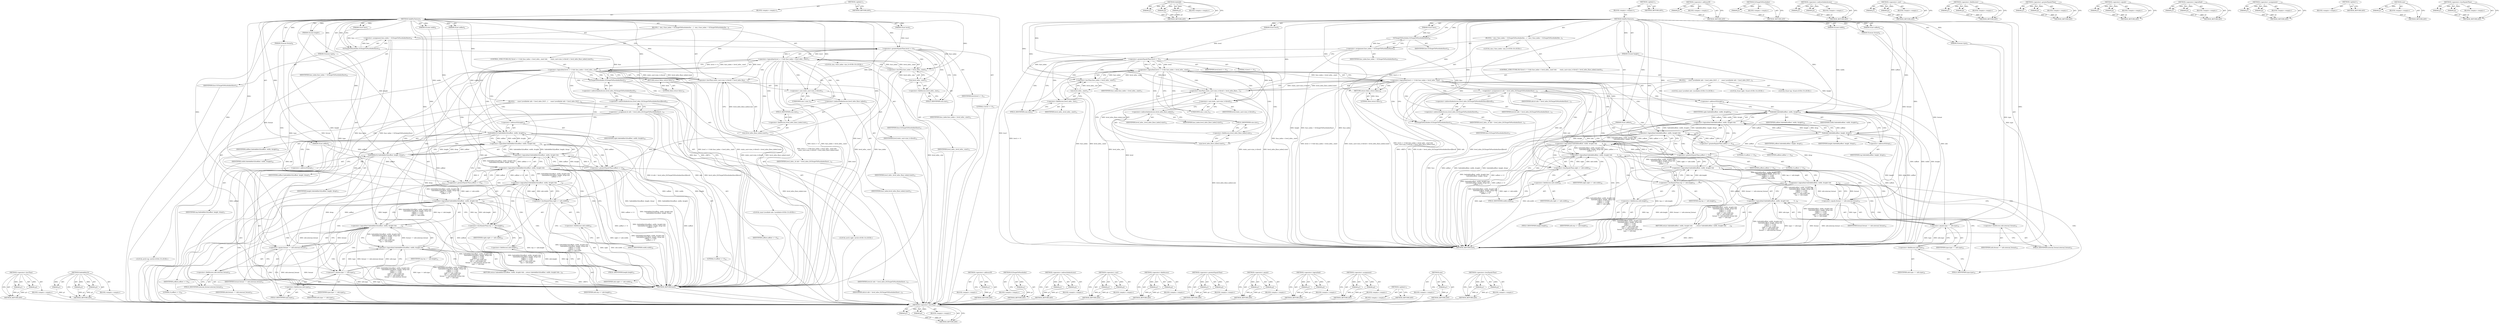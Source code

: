 digraph "&lt;operator&gt;.lessEqualsThan" {
vulnerable_151 [label=<(METHOD,&lt;operator&gt;.lessThan)>];
vulnerable_152 [label=<(PARAM,p1)>];
vulnerable_153 [label=<(PARAM,p2)>];
vulnerable_154 [label=<(BLOCK,&lt;empty&gt;,&lt;empty&gt;)>];
vulnerable_155 [label=<(METHOD_RETURN,ANY)>];
vulnerable_175 [label=<(METHOD,SafeAdd)>];
vulnerable_176 [label=<(PARAM,p1)>];
vulnerable_177 [label=<(PARAM,p2)>];
vulnerable_178 [label=<(PARAM,p3)>];
vulnerable_179 [label=<(BLOCK,&lt;empty&gt;,&lt;empty&gt;)>];
vulnerable_180 [label=<(METHOD_RETURN,ANY)>];
vulnerable_6 [label=<(METHOD,&lt;global&gt;)<SUB>1</SUB>>];
vulnerable_7 [label=<(BLOCK,&lt;empty&gt;,&lt;empty&gt;)<SUB>1</SUB>>];
vulnerable_8 [label=<(METHOD,ValidForTexture)<SUB>1</SUB>>];
vulnerable_9 [label=<(PARAM,GLint face)<SUB>2</SUB>>];
vulnerable_10 [label=<(PARAM,GLint level)<SUB>3</SUB>>];
vulnerable_11 [label=<(PARAM,GLint xoffset)<SUB>4</SUB>>];
vulnerable_12 [label=<(PARAM,GLint yoffset)<SUB>5</SUB>>];
vulnerable_13 [label=<(PARAM,GLsizei width)<SUB>6</SUB>>];
vulnerable_14 [label=<(PARAM,GLsizei height)<SUB>7</SUB>>];
vulnerable_15 [label=<(PARAM,GLenum format)<SUB>8</SUB>>];
vulnerable_16 [label=<(PARAM,GLenum type)<SUB>9</SUB>>];
vulnerable_17 [label=<(BLOCK,{
  size_t face_index = GLTargetToFaceIndex(fac...,{
  size_t face_index = GLTargetToFaceIndex(fac...)<SUB>9</SUB>>];
vulnerable_18 [label="<(LOCAL,size_t face_index: size_t)<SUB>10</SUB>>"];
vulnerable_19 [label=<(&lt;operator&gt;.assignment,face_index = GLTargetToFaceIndex(face))<SUB>10</SUB>>];
vulnerable_20 [label=<(IDENTIFIER,face_index,face_index = GLTargetToFaceIndex(face))<SUB>10</SUB>>];
vulnerable_21 [label=<(GLTargetToFaceIndex,GLTargetToFaceIndex(face))<SUB>10</SUB>>];
vulnerable_22 [label=<(IDENTIFIER,face,GLTargetToFaceIndex(face))<SUB>10</SUB>>];
vulnerable_23 [label=<(CONTROL_STRUCTURE,IF,if (level &gt;= 0 &amp;&amp; face_index &lt; level_infos_.size() &amp;&amp;
       static_cast&lt;size_t&gt;(level) &lt; level_infos_[face_index].size()))<SUB>11</SUB>>];
vulnerable_24 [label=<(&lt;operator&gt;.logicalAnd,level &gt;= 0 &amp;&amp; face_index &lt; level_infos_.size() ...)<SUB>11</SUB>>];
vulnerable_25 [label=<(&lt;operator&gt;.logicalAnd,level &gt;= 0 &amp;&amp; face_index &lt; level_infos_.size())<SUB>11</SUB>>];
vulnerable_26 [label=<(&lt;operator&gt;.greaterEqualsThan,level &gt;= 0)<SUB>11</SUB>>];
vulnerable_27 [label=<(IDENTIFIER,level,level &gt;= 0)<SUB>11</SUB>>];
vulnerable_28 [label=<(LITERAL,0,level &gt;= 0)<SUB>11</SUB>>];
vulnerable_29 [label=<(&lt;operator&gt;.lessThan,face_index &lt; level_infos_.size())<SUB>11</SUB>>];
vulnerable_30 [label=<(IDENTIFIER,face_index,face_index &lt; level_infos_.size())<SUB>11</SUB>>];
vulnerable_31 [label=<(size,level_infos_.size())<SUB>11</SUB>>];
vulnerable_32 [label=<(&lt;operator&gt;.fieldAccess,level_infos_.size)<SUB>11</SUB>>];
vulnerable_33 [label=<(IDENTIFIER,level_infos_,level_infos_.size())<SUB>11</SUB>>];
vulnerable_34 [label=<(FIELD_IDENTIFIER,size,size)<SUB>11</SUB>>];
vulnerable_35 [label=<(&lt;operator&gt;.lessThan,static_cast&lt;size_t&gt;(level) &lt; level_infos_[face_...)<SUB>12</SUB>>];
vulnerable_36 [label=<(&lt;operator&gt;.cast,static_cast&lt;size_t&gt;(level))<SUB>12</SUB>>];
vulnerable_37 [label=<(UNKNOWN,size_t,size_t)<SUB>12</SUB>>];
vulnerable_38 [label=<(IDENTIFIER,level,static_cast&lt;size_t&gt;(level))<SUB>12</SUB>>];
vulnerable_39 [label=<(size,level_infos_[face_index].size())<SUB>12</SUB>>];
vulnerable_40 [label=<(&lt;operator&gt;.fieldAccess,level_infos_[face_index].size)<SUB>12</SUB>>];
vulnerable_41 [label=<(&lt;operator&gt;.indirectIndexAccess,level_infos_[face_index])<SUB>12</SUB>>];
vulnerable_42 [label=<(IDENTIFIER,level_infos_,level_infos_[face_index].size())<SUB>12</SUB>>];
vulnerable_43 [label=<(IDENTIFIER,face_index,level_infos_[face_index].size())<SUB>12</SUB>>];
vulnerable_44 [label=<(FIELD_IDENTIFIER,size,size)<SUB>12</SUB>>];
vulnerable_45 [label=<(BLOCK,{
     const LevelInfo&amp; info = level_infos_[GLT...,{
     const LevelInfo&amp; info = level_infos_[GLT...)<SUB>12</SUB>>];
vulnerable_46 [label="<(LOCAL,const LevelInfo info: LevelInfo)<SUB>13</SUB>>"];
vulnerable_47 [label=<(&lt;operator&gt;.assignment,&amp; info = level_infos_[GLTargetToFaceIndex(face)...)<SUB>13</SUB>>];
vulnerable_48 [label=<(IDENTIFIER,info,&amp; info = level_infos_[GLTargetToFaceIndex(face)...)<SUB>13</SUB>>];
vulnerable_49 [label=<(&lt;operator&gt;.indirectIndexAccess,level_infos_[GLTargetToFaceIndex(face)][level])<SUB>13</SUB>>];
vulnerable_50 [label=<(&lt;operator&gt;.indirectIndexAccess,level_infos_[GLTargetToFaceIndex(face)])<SUB>13</SUB>>];
vulnerable_51 [label=<(IDENTIFIER,level_infos_,&amp; info = level_infos_[GLTargetToFaceIndex(face)...)<SUB>13</SUB>>];
vulnerable_52 [label=<(GLTargetToFaceIndex,GLTargetToFaceIndex(face))<SUB>13</SUB>>];
vulnerable_53 [label=<(IDENTIFIER,face,GLTargetToFaceIndex(face))<SUB>13</SUB>>];
vulnerable_54 [label=<(IDENTIFIER,level,&amp; info = level_infos_[GLTargetToFaceIndex(face)...)<SUB>13</SUB>>];
vulnerable_55 [label="<(LOCAL,GLint right: GLint)<SUB>14</SUB>>"];
vulnerable_56 [label="<(LOCAL,GLint top: GLint)<SUB>15</SUB>>"];
vulnerable_57 [label=<(RETURN,return SafeAdd(xoffset, width, &amp;right) &amp;&amp;
     ...,return SafeAdd(xoffset, width, &amp;right) &amp;&amp;
     ...)<SUB>16</SUB>>];
vulnerable_58 [label=<(&lt;operator&gt;.logicalAnd,SafeAdd(xoffset, width, &amp;right) &amp;&amp;
           S...)<SUB>16</SUB>>];
vulnerable_59 [label=<(&lt;operator&gt;.logicalAnd,SafeAdd(xoffset, width, &amp;right) &amp;&amp;
           S...)<SUB>16</SUB>>];
vulnerable_60 [label=<(&lt;operator&gt;.logicalAnd,SafeAdd(xoffset, width, &amp;right) &amp;&amp;
           S...)<SUB>16</SUB>>];
vulnerable_61 [label=<(&lt;operator&gt;.logicalAnd,SafeAdd(xoffset, width, &amp;right) &amp;&amp;
           S...)<SUB>16</SUB>>];
vulnerable_62 [label=<(&lt;operator&gt;.logicalAnd,SafeAdd(xoffset, width, &amp;right) &amp;&amp;
           S...)<SUB>16</SUB>>];
vulnerable_63 [label=<(&lt;operator&gt;.logicalAnd,SafeAdd(xoffset, width, &amp;right) &amp;&amp;
           S...)<SUB>16</SUB>>];
vulnerable_64 [label=<(&lt;operator&gt;.logicalAnd,SafeAdd(xoffset, width, &amp;right) &amp;&amp;
           S...)<SUB>16</SUB>>];
vulnerable_65 [label=<(SafeAdd,SafeAdd(xoffset, width, &amp;right))<SUB>16</SUB>>];
vulnerable_66 [label=<(IDENTIFIER,xoffset,SafeAdd(xoffset, width, &amp;right))<SUB>16</SUB>>];
vulnerable_67 [label=<(IDENTIFIER,width,SafeAdd(xoffset, width, &amp;right))<SUB>16</SUB>>];
vulnerable_68 [label=<(&lt;operator&gt;.addressOf,&amp;right)<SUB>16</SUB>>];
vulnerable_69 [label=<(IDENTIFIER,right,SafeAdd(xoffset, width, &amp;right))<SUB>16</SUB>>];
vulnerable_70 [label=<(SafeAdd,SafeAdd(yoffset, height, &amp;top))<SUB>17</SUB>>];
vulnerable_71 [label=<(IDENTIFIER,yoffset,SafeAdd(yoffset, height, &amp;top))<SUB>17</SUB>>];
vulnerable_72 [label=<(IDENTIFIER,height,SafeAdd(yoffset, height, &amp;top))<SUB>17</SUB>>];
vulnerable_73 [label=<(&lt;operator&gt;.addressOf,&amp;top)<SUB>17</SUB>>];
vulnerable_74 [label=<(IDENTIFIER,top,SafeAdd(yoffset, height, &amp;top))<SUB>17</SUB>>];
vulnerable_75 [label=<(&lt;operator&gt;.greaterEqualsThan,xoffset &gt;= 0)<SUB>18</SUB>>];
vulnerable_76 [label=<(IDENTIFIER,xoffset,xoffset &gt;= 0)<SUB>18</SUB>>];
vulnerable_77 [label=<(LITERAL,0,xoffset &gt;= 0)<SUB>18</SUB>>];
vulnerable_78 [label=<(&lt;operator&gt;.greaterEqualsThan,yoffset &gt;= 0)<SUB>19</SUB>>];
vulnerable_79 [label=<(IDENTIFIER,yoffset,yoffset &gt;= 0)<SUB>19</SUB>>];
vulnerable_80 [label=<(LITERAL,0,yoffset &gt;= 0)<SUB>19</SUB>>];
vulnerable_81 [label=<(&lt;operator&gt;.lessEqualsThan,right &lt;= info.width)<SUB>20</SUB>>];
vulnerable_82 [label=<(IDENTIFIER,right,right &lt;= info.width)<SUB>20</SUB>>];
vulnerable_83 [label=<(&lt;operator&gt;.fieldAccess,info.width)<SUB>20</SUB>>];
vulnerable_84 [label=<(IDENTIFIER,info,right &lt;= info.width)<SUB>20</SUB>>];
vulnerable_85 [label=<(FIELD_IDENTIFIER,width,width)<SUB>20</SUB>>];
vulnerable_86 [label=<(&lt;operator&gt;.lessEqualsThan,top &lt;= info.height)<SUB>21</SUB>>];
vulnerable_87 [label=<(IDENTIFIER,top,top &lt;= info.height)<SUB>21</SUB>>];
vulnerable_88 [label=<(&lt;operator&gt;.fieldAccess,info.height)<SUB>21</SUB>>];
vulnerable_89 [label=<(IDENTIFIER,info,top &lt;= info.height)<SUB>21</SUB>>];
vulnerable_90 [label=<(FIELD_IDENTIFIER,height,height)<SUB>21</SUB>>];
vulnerable_91 [label=<(&lt;operator&gt;.equals,format == info.internal_format)<SUB>22</SUB>>];
vulnerable_92 [label=<(IDENTIFIER,format,format == info.internal_format)<SUB>22</SUB>>];
vulnerable_93 [label=<(&lt;operator&gt;.fieldAccess,info.internal_format)<SUB>22</SUB>>];
vulnerable_94 [label=<(IDENTIFIER,info,format == info.internal_format)<SUB>22</SUB>>];
vulnerable_95 [label=<(FIELD_IDENTIFIER,internal_format,internal_format)<SUB>22</SUB>>];
vulnerable_96 [label=<(&lt;operator&gt;.equals,type == info.type)<SUB>23</SUB>>];
vulnerable_97 [label=<(IDENTIFIER,type,type == info.type)<SUB>23</SUB>>];
vulnerable_98 [label=<(&lt;operator&gt;.fieldAccess,info.type)<SUB>23</SUB>>];
vulnerable_99 [label=<(IDENTIFIER,info,type == info.type)<SUB>23</SUB>>];
vulnerable_100 [label=<(FIELD_IDENTIFIER,type,type)<SUB>23</SUB>>];
vulnerable_101 [label=<(RETURN,return false;,return false;)<SUB>25</SUB>>];
vulnerable_102 [label=<(LITERAL,false,return false;)<SUB>25</SUB>>];
vulnerable_103 [label=<(METHOD_RETURN,bool)<SUB>1</SUB>>];
vulnerable_105 [label=<(METHOD_RETURN,ANY)<SUB>1</SUB>>];
vulnerable_181 [label=<(METHOD,&lt;operator&gt;.addressOf)>];
vulnerable_182 [label=<(PARAM,p1)>];
vulnerable_183 [label=<(BLOCK,&lt;empty&gt;,&lt;empty&gt;)>];
vulnerable_184 [label=<(METHOD_RETURN,ANY)>];
vulnerable_137 [label=<(METHOD,GLTargetToFaceIndex)>];
vulnerable_138 [label=<(PARAM,p1)>];
vulnerable_139 [label=<(BLOCK,&lt;empty&gt;,&lt;empty&gt;)>];
vulnerable_140 [label=<(METHOD_RETURN,ANY)>];
vulnerable_170 [label=<(METHOD,&lt;operator&gt;.indirectIndexAccess)>];
vulnerable_171 [label=<(PARAM,p1)>];
vulnerable_172 [label=<(PARAM,p2)>];
vulnerable_173 [label=<(BLOCK,&lt;empty&gt;,&lt;empty&gt;)>];
vulnerable_174 [label=<(METHOD_RETURN,ANY)>];
vulnerable_165 [label=<(METHOD,&lt;operator&gt;.cast)>];
vulnerable_166 [label=<(PARAM,p1)>];
vulnerable_167 [label=<(PARAM,p2)>];
vulnerable_168 [label=<(BLOCK,&lt;empty&gt;,&lt;empty&gt;)>];
vulnerable_169 [label=<(METHOD_RETURN,ANY)>];
vulnerable_160 [label=<(METHOD,&lt;operator&gt;.fieldAccess)>];
vulnerable_161 [label=<(PARAM,p1)>];
vulnerable_162 [label=<(PARAM,p2)>];
vulnerable_163 [label=<(BLOCK,&lt;empty&gt;,&lt;empty&gt;)>];
vulnerable_164 [label=<(METHOD_RETURN,ANY)>];
vulnerable_146 [label=<(METHOD,&lt;operator&gt;.greaterEqualsThan)>];
vulnerable_147 [label=<(PARAM,p1)>];
vulnerable_148 [label=<(PARAM,p2)>];
vulnerable_149 [label=<(BLOCK,&lt;empty&gt;,&lt;empty&gt;)>];
vulnerable_150 [label=<(METHOD_RETURN,ANY)>];
vulnerable_190 [label=<(METHOD,&lt;operator&gt;.equals)>];
vulnerable_191 [label=<(PARAM,p1)>];
vulnerable_192 [label=<(PARAM,p2)>];
vulnerable_193 [label=<(BLOCK,&lt;empty&gt;,&lt;empty&gt;)>];
vulnerable_194 [label=<(METHOD_RETURN,ANY)>];
vulnerable_141 [label=<(METHOD,&lt;operator&gt;.logicalAnd)>];
vulnerable_142 [label=<(PARAM,p1)>];
vulnerable_143 [label=<(PARAM,p2)>];
vulnerable_144 [label=<(BLOCK,&lt;empty&gt;,&lt;empty&gt;)>];
vulnerable_145 [label=<(METHOD_RETURN,ANY)>];
vulnerable_132 [label=<(METHOD,&lt;operator&gt;.assignment)>];
vulnerable_133 [label=<(PARAM,p1)>];
vulnerable_134 [label=<(PARAM,p2)>];
vulnerable_135 [label=<(BLOCK,&lt;empty&gt;,&lt;empty&gt;)>];
vulnerable_136 [label=<(METHOD_RETURN,ANY)>];
vulnerable_126 [label=<(METHOD,&lt;global&gt;)<SUB>1</SUB>>];
vulnerable_127 [label=<(BLOCK,&lt;empty&gt;,&lt;empty&gt;)>];
vulnerable_128 [label=<(METHOD_RETURN,ANY)>];
vulnerable_156 [label=<(METHOD,size)>];
vulnerable_157 [label=<(PARAM,p1)>];
vulnerable_158 [label=<(BLOCK,&lt;empty&gt;,&lt;empty&gt;)>];
vulnerable_159 [label=<(METHOD_RETURN,ANY)>];
vulnerable_185 [label=<(METHOD,&lt;operator&gt;.lessEqualsThan)>];
vulnerable_186 [label=<(PARAM,p1)>];
vulnerable_187 [label=<(PARAM,p2)>];
vulnerable_188 [label=<(BLOCK,&lt;empty&gt;,&lt;empty&gt;)>];
vulnerable_189 [label=<(METHOD_RETURN,ANY)>];
fixed_153 [label=<(METHOD,&lt;operator&gt;.lessThan)>];
fixed_154 [label=<(PARAM,p1)>];
fixed_155 [label=<(PARAM,p2)>];
fixed_156 [label=<(BLOCK,&lt;empty&gt;,&lt;empty&gt;)>];
fixed_157 [label=<(METHOD_RETURN,ANY)>];
fixed_177 [label=<(METHOD,SafeAddInt32)>];
fixed_178 [label=<(PARAM,p1)>];
fixed_179 [label=<(PARAM,p2)>];
fixed_180 [label=<(PARAM,p3)>];
fixed_181 [label=<(BLOCK,&lt;empty&gt;,&lt;empty&gt;)>];
fixed_182 [label=<(METHOD_RETURN,ANY)>];
fixed_6 [label=<(METHOD,&lt;global&gt;)<SUB>1</SUB>>];
fixed_7 [label=<(BLOCK,&lt;empty&gt;,&lt;empty&gt;)<SUB>1</SUB>>];
fixed_8 [label=<(METHOD,ValidForTexture)<SUB>1</SUB>>];
fixed_9 [label=<(PARAM,GLint face)<SUB>2</SUB>>];
fixed_10 [label=<(PARAM,GLint level)<SUB>3</SUB>>];
fixed_11 [label=<(PARAM,GLint xoffset)<SUB>4</SUB>>];
fixed_12 [label=<(PARAM,GLint yoffset)<SUB>5</SUB>>];
fixed_13 [label=<(PARAM,GLsizei width)<SUB>6</SUB>>];
fixed_14 [label=<(PARAM,GLsizei height)<SUB>7</SUB>>];
fixed_15 [label=<(PARAM,GLenum format)<SUB>8</SUB>>];
fixed_16 [label=<(PARAM,GLenum type)<SUB>9</SUB>>];
fixed_17 [label=<(BLOCK,{
  size_t face_index = GLTargetToFaceIndex(fac...,{
  size_t face_index = GLTargetToFaceIndex(fac...)<SUB>9</SUB>>];
fixed_18 [label="<(LOCAL,size_t face_index: size_t)<SUB>10</SUB>>"];
fixed_19 [label=<(&lt;operator&gt;.assignment,face_index = GLTargetToFaceIndex(face))<SUB>10</SUB>>];
fixed_20 [label=<(IDENTIFIER,face_index,face_index = GLTargetToFaceIndex(face))<SUB>10</SUB>>];
fixed_21 [label=<(GLTargetToFaceIndex,GLTargetToFaceIndex(face))<SUB>10</SUB>>];
fixed_22 [label=<(IDENTIFIER,face,GLTargetToFaceIndex(face))<SUB>10</SUB>>];
fixed_23 [label=<(CONTROL_STRUCTURE,IF,if (level &gt;= 0 &amp;&amp; face_index &lt; level_infos_.size() &amp;&amp;
       static_cast&lt;size_t&gt;(level) &lt; level_infos_[face_index].size()))<SUB>11</SUB>>];
fixed_24 [label=<(&lt;operator&gt;.logicalAnd,level &gt;= 0 &amp;&amp; face_index &lt; level_infos_.size() ...)<SUB>11</SUB>>];
fixed_25 [label=<(&lt;operator&gt;.logicalAnd,level &gt;= 0 &amp;&amp; face_index &lt; level_infos_.size())<SUB>11</SUB>>];
fixed_26 [label=<(&lt;operator&gt;.greaterEqualsThan,level &gt;= 0)<SUB>11</SUB>>];
fixed_27 [label=<(IDENTIFIER,level,level &gt;= 0)<SUB>11</SUB>>];
fixed_28 [label=<(LITERAL,0,level &gt;= 0)<SUB>11</SUB>>];
fixed_29 [label=<(&lt;operator&gt;.lessThan,face_index &lt; level_infos_.size())<SUB>11</SUB>>];
fixed_30 [label=<(IDENTIFIER,face_index,face_index &lt; level_infos_.size())<SUB>11</SUB>>];
fixed_31 [label=<(size,level_infos_.size())<SUB>11</SUB>>];
fixed_32 [label=<(&lt;operator&gt;.fieldAccess,level_infos_.size)<SUB>11</SUB>>];
fixed_33 [label=<(IDENTIFIER,level_infos_,level_infos_.size())<SUB>11</SUB>>];
fixed_34 [label=<(FIELD_IDENTIFIER,size,size)<SUB>11</SUB>>];
fixed_35 [label=<(&lt;operator&gt;.lessThan,static_cast&lt;size_t&gt;(level) &lt; level_infos_[face_...)<SUB>12</SUB>>];
fixed_36 [label=<(&lt;operator&gt;.cast,static_cast&lt;size_t&gt;(level))<SUB>12</SUB>>];
fixed_37 [label=<(UNKNOWN,size_t,size_t)<SUB>12</SUB>>];
fixed_38 [label=<(IDENTIFIER,level,static_cast&lt;size_t&gt;(level))<SUB>12</SUB>>];
fixed_39 [label=<(size,level_infos_[face_index].size())<SUB>12</SUB>>];
fixed_40 [label=<(&lt;operator&gt;.fieldAccess,level_infos_[face_index].size)<SUB>12</SUB>>];
fixed_41 [label=<(&lt;operator&gt;.indirectIndexAccess,level_infos_[face_index])<SUB>12</SUB>>];
fixed_42 [label=<(IDENTIFIER,level_infos_,level_infos_[face_index].size())<SUB>12</SUB>>];
fixed_43 [label=<(IDENTIFIER,face_index,level_infos_[face_index].size())<SUB>12</SUB>>];
fixed_44 [label=<(FIELD_IDENTIFIER,size,size)<SUB>12</SUB>>];
fixed_45 [label=<(BLOCK,{
     const LevelInfo&amp; info = level_infos_[GLT...,{
     const LevelInfo&amp; info = level_infos_[GLT...)<SUB>12</SUB>>];
fixed_46 [label="<(LOCAL,const LevelInfo info: LevelInfo)<SUB>13</SUB>>"];
fixed_47 [label=<(&lt;operator&gt;.assignment,&amp; info = level_infos_[GLTargetToFaceIndex(face)...)<SUB>13</SUB>>];
fixed_48 [label=<(IDENTIFIER,info,&amp; info = level_infos_[GLTargetToFaceIndex(face)...)<SUB>13</SUB>>];
fixed_49 [label=<(&lt;operator&gt;.indirectIndexAccess,level_infos_[GLTargetToFaceIndex(face)][level])<SUB>13</SUB>>];
fixed_50 [label=<(&lt;operator&gt;.indirectIndexAccess,level_infos_[GLTargetToFaceIndex(face)])<SUB>13</SUB>>];
fixed_51 [label=<(IDENTIFIER,level_infos_,&amp; info = level_infos_[GLTargetToFaceIndex(face)...)<SUB>13</SUB>>];
fixed_52 [label=<(GLTargetToFaceIndex,GLTargetToFaceIndex(face))<SUB>13</SUB>>];
fixed_53 [label=<(IDENTIFIER,face,GLTargetToFaceIndex(face))<SUB>13</SUB>>];
fixed_54 [label=<(IDENTIFIER,level,&amp; info = level_infos_[GLTargetToFaceIndex(face)...)<SUB>13</SUB>>];
fixed_55 [label="<(LOCAL,int32 right: int32)<SUB>14</SUB>>"];
fixed_56 [label="<(LOCAL,int32 top: int32)<SUB>15</SUB>>"];
fixed_57 [label=<(RETURN,return SafeAddInt32(xoffset, width, &amp;right) &amp;&amp;
...,return SafeAddInt32(xoffset, width, &amp;right) &amp;&amp;
...)<SUB>16</SUB>>];
fixed_58 [label=<(&lt;operator&gt;.logicalAnd,SafeAddInt32(xoffset, width, &amp;right) &amp;&amp;
       ...)<SUB>16</SUB>>];
fixed_59 [label=<(&lt;operator&gt;.logicalAnd,SafeAddInt32(xoffset, width, &amp;right) &amp;&amp;
       ...)<SUB>16</SUB>>];
fixed_60 [label=<(&lt;operator&gt;.logicalAnd,SafeAddInt32(xoffset, width, &amp;right) &amp;&amp;
       ...)<SUB>16</SUB>>];
fixed_61 [label=<(&lt;operator&gt;.logicalAnd,SafeAddInt32(xoffset, width, &amp;right) &amp;&amp;
       ...)<SUB>16</SUB>>];
fixed_62 [label=<(&lt;operator&gt;.logicalAnd,SafeAddInt32(xoffset, width, &amp;right) &amp;&amp;
       ...)<SUB>16</SUB>>];
fixed_63 [label=<(&lt;operator&gt;.logicalAnd,SafeAddInt32(xoffset, width, &amp;right) &amp;&amp;
       ...)<SUB>16</SUB>>];
fixed_64 [label=<(&lt;operator&gt;.logicalAnd,SafeAddInt32(xoffset, width, &amp;right) &amp;&amp;
       ...)<SUB>16</SUB>>];
fixed_65 [label=<(SafeAddInt32,SafeAddInt32(xoffset, width, &amp;right))<SUB>16</SUB>>];
fixed_66 [label=<(IDENTIFIER,xoffset,SafeAddInt32(xoffset, width, &amp;right))<SUB>16</SUB>>];
fixed_67 [label=<(IDENTIFIER,width,SafeAddInt32(xoffset, width, &amp;right))<SUB>16</SUB>>];
fixed_68 [label=<(&lt;operator&gt;.addressOf,&amp;right)<SUB>16</SUB>>];
fixed_69 [label=<(IDENTIFIER,right,SafeAddInt32(xoffset, width, &amp;right))<SUB>16</SUB>>];
fixed_70 [label=<(SafeAddInt32,SafeAddInt32(yoffset, height, &amp;top))<SUB>17</SUB>>];
fixed_71 [label=<(IDENTIFIER,yoffset,SafeAddInt32(yoffset, height, &amp;top))<SUB>17</SUB>>];
fixed_72 [label=<(IDENTIFIER,height,SafeAddInt32(yoffset, height, &amp;top))<SUB>17</SUB>>];
fixed_73 [label=<(&lt;operator&gt;.addressOf,&amp;top)<SUB>17</SUB>>];
fixed_74 [label=<(IDENTIFIER,top,SafeAddInt32(yoffset, height, &amp;top))<SUB>17</SUB>>];
fixed_75 [label=<(&lt;operator&gt;.greaterEqualsThan,xoffset &gt;= 0)<SUB>18</SUB>>];
fixed_76 [label=<(IDENTIFIER,xoffset,xoffset &gt;= 0)<SUB>18</SUB>>];
fixed_77 [label=<(LITERAL,0,xoffset &gt;= 0)<SUB>18</SUB>>];
fixed_78 [label=<(&lt;operator&gt;.greaterEqualsThan,yoffset &gt;= 0)<SUB>19</SUB>>];
fixed_79 [label=<(IDENTIFIER,yoffset,yoffset &gt;= 0)<SUB>19</SUB>>];
fixed_80 [label=<(LITERAL,0,yoffset &gt;= 0)<SUB>19</SUB>>];
fixed_81 [label=<(&lt;operator&gt;.lessEqualsThan,right &lt;= info.width)<SUB>20</SUB>>];
fixed_82 [label=<(IDENTIFIER,right,right &lt;= info.width)<SUB>20</SUB>>];
fixed_83 [label=<(&lt;operator&gt;.fieldAccess,info.width)<SUB>20</SUB>>];
fixed_84 [label=<(IDENTIFIER,info,right &lt;= info.width)<SUB>20</SUB>>];
fixed_85 [label=<(FIELD_IDENTIFIER,width,width)<SUB>20</SUB>>];
fixed_86 [label=<(&lt;operator&gt;.lessEqualsThan,top &lt;= info.height)<SUB>21</SUB>>];
fixed_87 [label=<(IDENTIFIER,top,top &lt;= info.height)<SUB>21</SUB>>];
fixed_88 [label=<(&lt;operator&gt;.fieldAccess,info.height)<SUB>21</SUB>>];
fixed_89 [label=<(IDENTIFIER,info,top &lt;= info.height)<SUB>21</SUB>>];
fixed_90 [label=<(FIELD_IDENTIFIER,height,height)<SUB>21</SUB>>];
fixed_91 [label=<(&lt;operator&gt;.equals,format == info.internal_format)<SUB>22</SUB>>];
fixed_92 [label=<(IDENTIFIER,format,format == info.internal_format)<SUB>22</SUB>>];
fixed_93 [label=<(&lt;operator&gt;.fieldAccess,info.internal_format)<SUB>22</SUB>>];
fixed_94 [label=<(IDENTIFIER,info,format == info.internal_format)<SUB>22</SUB>>];
fixed_95 [label=<(FIELD_IDENTIFIER,internal_format,internal_format)<SUB>22</SUB>>];
fixed_96 [label=<(&lt;operator&gt;.equals,type == info.type)<SUB>23</SUB>>];
fixed_97 [label=<(IDENTIFIER,type,type == info.type)<SUB>23</SUB>>];
fixed_98 [label=<(&lt;operator&gt;.fieldAccess,info.type)<SUB>23</SUB>>];
fixed_99 [label=<(IDENTIFIER,info,type == info.type)<SUB>23</SUB>>];
fixed_100 [label=<(FIELD_IDENTIFIER,type,type)<SUB>23</SUB>>];
fixed_101 [label=<(RETURN,return false;,return false;)<SUB>25</SUB>>];
fixed_102 [label=<(LITERAL,false,return false;)<SUB>25</SUB>>];
fixed_103 [label=<(METHOD_RETURN,bool)<SUB>1</SUB>>];
fixed_105 [label=<(METHOD_RETURN,ANY)<SUB>1</SUB>>];
fixed_183 [label=<(METHOD,&lt;operator&gt;.addressOf)>];
fixed_184 [label=<(PARAM,p1)>];
fixed_185 [label=<(BLOCK,&lt;empty&gt;,&lt;empty&gt;)>];
fixed_186 [label=<(METHOD_RETURN,ANY)>];
fixed_139 [label=<(METHOD,GLTargetToFaceIndex)>];
fixed_140 [label=<(PARAM,p1)>];
fixed_141 [label=<(BLOCK,&lt;empty&gt;,&lt;empty&gt;)>];
fixed_142 [label=<(METHOD_RETURN,ANY)>];
fixed_172 [label=<(METHOD,&lt;operator&gt;.indirectIndexAccess)>];
fixed_173 [label=<(PARAM,p1)>];
fixed_174 [label=<(PARAM,p2)>];
fixed_175 [label=<(BLOCK,&lt;empty&gt;,&lt;empty&gt;)>];
fixed_176 [label=<(METHOD_RETURN,ANY)>];
fixed_167 [label=<(METHOD,&lt;operator&gt;.cast)>];
fixed_168 [label=<(PARAM,p1)>];
fixed_169 [label=<(PARAM,p2)>];
fixed_170 [label=<(BLOCK,&lt;empty&gt;,&lt;empty&gt;)>];
fixed_171 [label=<(METHOD_RETURN,ANY)>];
fixed_162 [label=<(METHOD,&lt;operator&gt;.fieldAccess)>];
fixed_163 [label=<(PARAM,p1)>];
fixed_164 [label=<(PARAM,p2)>];
fixed_165 [label=<(BLOCK,&lt;empty&gt;,&lt;empty&gt;)>];
fixed_166 [label=<(METHOD_RETURN,ANY)>];
fixed_148 [label=<(METHOD,&lt;operator&gt;.greaterEqualsThan)>];
fixed_149 [label=<(PARAM,p1)>];
fixed_150 [label=<(PARAM,p2)>];
fixed_151 [label=<(BLOCK,&lt;empty&gt;,&lt;empty&gt;)>];
fixed_152 [label=<(METHOD_RETURN,ANY)>];
fixed_192 [label=<(METHOD,&lt;operator&gt;.equals)>];
fixed_193 [label=<(PARAM,p1)>];
fixed_194 [label=<(PARAM,p2)>];
fixed_195 [label=<(BLOCK,&lt;empty&gt;,&lt;empty&gt;)>];
fixed_196 [label=<(METHOD_RETURN,ANY)>];
fixed_143 [label=<(METHOD,&lt;operator&gt;.logicalAnd)>];
fixed_144 [label=<(PARAM,p1)>];
fixed_145 [label=<(PARAM,p2)>];
fixed_146 [label=<(BLOCK,&lt;empty&gt;,&lt;empty&gt;)>];
fixed_147 [label=<(METHOD_RETURN,ANY)>];
fixed_134 [label=<(METHOD,&lt;operator&gt;.assignment)>];
fixed_135 [label=<(PARAM,p1)>];
fixed_136 [label=<(PARAM,p2)>];
fixed_137 [label=<(BLOCK,&lt;empty&gt;,&lt;empty&gt;)>];
fixed_138 [label=<(METHOD_RETURN,ANY)>];
fixed_128 [label=<(METHOD,&lt;global&gt;)<SUB>1</SUB>>];
fixed_129 [label=<(BLOCK,&lt;empty&gt;,&lt;empty&gt;)>];
fixed_130 [label=<(METHOD_RETURN,ANY)>];
fixed_158 [label=<(METHOD,size)>];
fixed_159 [label=<(PARAM,p1)>];
fixed_160 [label=<(BLOCK,&lt;empty&gt;,&lt;empty&gt;)>];
fixed_161 [label=<(METHOD_RETURN,ANY)>];
fixed_187 [label=<(METHOD,&lt;operator&gt;.lessEqualsThan)>];
fixed_188 [label=<(PARAM,p1)>];
fixed_189 [label=<(PARAM,p2)>];
fixed_190 [label=<(BLOCK,&lt;empty&gt;,&lt;empty&gt;)>];
fixed_191 [label=<(METHOD_RETURN,ANY)>];
vulnerable_151 -> vulnerable_152  [key=0, label="AST: "];
vulnerable_151 -> vulnerable_152  [key=1, label="DDG: "];
vulnerable_151 -> vulnerable_154  [key=0, label="AST: "];
vulnerable_151 -> vulnerable_153  [key=0, label="AST: "];
vulnerable_151 -> vulnerable_153  [key=1, label="DDG: "];
vulnerable_151 -> vulnerable_155  [key=0, label="AST: "];
vulnerable_151 -> vulnerable_155  [key=1, label="CFG: "];
vulnerable_152 -> vulnerable_155  [key=0, label="DDG: p1"];
vulnerable_153 -> vulnerable_155  [key=0, label="DDG: p2"];
vulnerable_175 -> vulnerable_176  [key=0, label="AST: "];
vulnerable_175 -> vulnerable_176  [key=1, label="DDG: "];
vulnerable_175 -> vulnerable_179  [key=0, label="AST: "];
vulnerable_175 -> vulnerable_177  [key=0, label="AST: "];
vulnerable_175 -> vulnerable_177  [key=1, label="DDG: "];
vulnerable_175 -> vulnerable_180  [key=0, label="AST: "];
vulnerable_175 -> vulnerable_180  [key=1, label="CFG: "];
vulnerable_175 -> vulnerable_178  [key=0, label="AST: "];
vulnerable_175 -> vulnerable_178  [key=1, label="DDG: "];
vulnerable_176 -> vulnerable_180  [key=0, label="DDG: p1"];
vulnerable_177 -> vulnerable_180  [key=0, label="DDG: p2"];
vulnerable_178 -> vulnerable_180  [key=0, label="DDG: p3"];
vulnerable_6 -> vulnerable_7  [key=0, label="AST: "];
vulnerable_6 -> vulnerable_105  [key=0, label="AST: "];
vulnerable_6 -> vulnerable_105  [key=1, label="CFG: "];
vulnerable_7 -> vulnerable_8  [key=0, label="AST: "];
vulnerable_8 -> vulnerable_9  [key=0, label="AST: "];
vulnerable_8 -> vulnerable_9  [key=1, label="DDG: "];
vulnerable_8 -> vulnerable_10  [key=0, label="AST: "];
vulnerable_8 -> vulnerable_10  [key=1, label="DDG: "];
vulnerable_8 -> vulnerable_11  [key=0, label="AST: "];
vulnerable_8 -> vulnerable_11  [key=1, label="DDG: "];
vulnerable_8 -> vulnerable_12  [key=0, label="AST: "];
vulnerable_8 -> vulnerable_12  [key=1, label="DDG: "];
vulnerable_8 -> vulnerable_13  [key=0, label="AST: "];
vulnerable_8 -> vulnerable_13  [key=1, label="DDG: "];
vulnerable_8 -> vulnerable_14  [key=0, label="AST: "];
vulnerable_8 -> vulnerable_14  [key=1, label="DDG: "];
vulnerable_8 -> vulnerable_15  [key=0, label="AST: "];
vulnerable_8 -> vulnerable_15  [key=1, label="DDG: "];
vulnerable_8 -> vulnerable_16  [key=0, label="AST: "];
vulnerable_8 -> vulnerable_16  [key=1, label="DDG: "];
vulnerable_8 -> vulnerable_17  [key=0, label="AST: "];
vulnerable_8 -> vulnerable_103  [key=0, label="AST: "];
vulnerable_8 -> vulnerable_21  [key=0, label="CFG: "];
vulnerable_8 -> vulnerable_21  [key=1, label="DDG: "];
vulnerable_8 -> vulnerable_101  [key=0, label="DDG: "];
vulnerable_8 -> vulnerable_102  [key=0, label="DDG: "];
vulnerable_8 -> vulnerable_35  [key=0, label="DDG: "];
vulnerable_8 -> vulnerable_26  [key=0, label="DDG: "];
vulnerable_8 -> vulnerable_29  [key=0, label="DDG: "];
vulnerable_8 -> vulnerable_36  [key=0, label="DDG: "];
vulnerable_8 -> vulnerable_96  [key=0, label="DDG: "];
vulnerable_8 -> vulnerable_52  [key=0, label="DDG: "];
vulnerable_8 -> vulnerable_91  [key=0, label="DDG: "];
vulnerable_8 -> vulnerable_86  [key=0, label="DDG: "];
vulnerable_8 -> vulnerable_81  [key=0, label="DDG: "];
vulnerable_8 -> vulnerable_78  [key=0, label="DDG: "];
vulnerable_8 -> vulnerable_75  [key=0, label="DDG: "];
vulnerable_8 -> vulnerable_65  [key=0, label="DDG: "];
vulnerable_8 -> vulnerable_70  [key=0, label="DDG: "];
vulnerable_9 -> vulnerable_21  [key=0, label="DDG: face"];
vulnerable_10 -> vulnerable_26  [key=0, label="DDG: level"];
vulnerable_11 -> vulnerable_65  [key=0, label="DDG: xoffset"];
vulnerable_12 -> vulnerable_103  [key=0, label="DDG: yoffset"];
vulnerable_12 -> vulnerable_78  [key=0, label="DDG: yoffset"];
vulnerable_12 -> vulnerable_70  [key=0, label="DDG: yoffset"];
vulnerable_13 -> vulnerable_65  [key=0, label="DDG: width"];
vulnerable_14 -> vulnerable_103  [key=0, label="DDG: height"];
vulnerable_14 -> vulnerable_70  [key=0, label="DDG: height"];
vulnerable_15 -> vulnerable_103  [key=0, label="DDG: format"];
vulnerable_15 -> vulnerable_91  [key=0, label="DDG: format"];
vulnerable_16 -> vulnerable_103  [key=0, label="DDG: type"];
vulnerable_16 -> vulnerable_96  [key=0, label="DDG: type"];
vulnerable_17 -> vulnerable_18  [key=0, label="AST: "];
vulnerable_17 -> vulnerable_19  [key=0, label="AST: "];
vulnerable_17 -> vulnerable_23  [key=0, label="AST: "];
vulnerable_17 -> vulnerable_101  [key=0, label="AST: "];
vulnerable_19 -> vulnerable_20  [key=0, label="AST: "];
vulnerable_19 -> vulnerable_21  [key=0, label="AST: "];
vulnerable_19 -> vulnerable_26  [key=0, label="CFG: "];
vulnerable_19 -> vulnerable_103  [key=0, label="DDG: face_index"];
vulnerable_19 -> vulnerable_103  [key=1, label="DDG: face_index = GLTargetToFaceIndex(face)"];
vulnerable_19 -> vulnerable_29  [key=0, label="DDG: face_index"];
vulnerable_21 -> vulnerable_22  [key=0, label="AST: "];
vulnerable_21 -> vulnerable_19  [key=0, label="CFG: "];
vulnerable_21 -> vulnerable_19  [key=1, label="DDG: face"];
vulnerable_21 -> vulnerable_52  [key=0, label="DDG: face"];
vulnerable_23 -> vulnerable_24  [key=0, label="AST: "];
vulnerable_23 -> vulnerable_45  [key=0, label="AST: "];
vulnerable_24 -> vulnerable_25  [key=0, label="AST: "];
vulnerable_24 -> vulnerable_35  [key=0, label="AST: "];
vulnerable_24 -> vulnerable_52  [key=0, label="CFG: "];
vulnerable_24 -> vulnerable_52  [key=1, label="CDG: "];
vulnerable_24 -> vulnerable_101  [key=0, label="CFG: "];
vulnerable_24 -> vulnerable_101  [key=1, label="CDG: "];
vulnerable_24 -> vulnerable_103  [key=0, label="DDG: level &gt;= 0 &amp;&amp; face_index &lt; level_infos_.size()"];
vulnerable_24 -> vulnerable_103  [key=1, label="DDG: static_cast&lt;size_t&gt;(level) &lt; level_infos_[face_index].size()"];
vulnerable_24 -> vulnerable_103  [key=2, label="DDG: level &gt;= 0 &amp;&amp; face_index &lt; level_infos_.size() &amp;&amp;
       static_cast&lt;size_t&gt;(level) &lt; level_infos_[face_index].size()"];
vulnerable_24 -> vulnerable_47  [key=0, label="CDG: "];
vulnerable_24 -> vulnerable_68  [key=0, label="CDG: "];
vulnerable_24 -> vulnerable_49  [key=0, label="CDG: "];
vulnerable_24 -> vulnerable_60  [key=0, label="CDG: "];
vulnerable_24 -> vulnerable_64  [key=0, label="CDG: "];
vulnerable_24 -> vulnerable_57  [key=0, label="CDG: "];
vulnerable_24 -> vulnerable_65  [key=0, label="CDG: "];
vulnerable_24 -> vulnerable_50  [key=0, label="CDG: "];
vulnerable_24 -> vulnerable_59  [key=0, label="CDG: "];
vulnerable_24 -> vulnerable_58  [key=0, label="CDG: "];
vulnerable_24 -> vulnerable_61  [key=0, label="CDG: "];
vulnerable_24 -> vulnerable_63  [key=0, label="CDG: "];
vulnerable_24 -> vulnerable_62  [key=0, label="CDG: "];
vulnerable_25 -> vulnerable_26  [key=0, label="AST: "];
vulnerable_25 -> vulnerable_29  [key=0, label="AST: "];
vulnerable_25 -> vulnerable_37  [key=0, label="CFG: "];
vulnerable_25 -> vulnerable_37  [key=1, label="CDG: "];
vulnerable_25 -> vulnerable_24  [key=0, label="CFG: "];
vulnerable_25 -> vulnerable_24  [key=1, label="DDG: level &gt;= 0"];
vulnerable_25 -> vulnerable_24  [key=2, label="DDG: face_index &lt; level_infos_.size()"];
vulnerable_25 -> vulnerable_103  [key=0, label="DDG: level &gt;= 0"];
vulnerable_25 -> vulnerable_103  [key=1, label="DDG: face_index &lt; level_infos_.size()"];
vulnerable_25 -> vulnerable_40  [key=0, label="CDG: "];
vulnerable_25 -> vulnerable_44  [key=0, label="CDG: "];
vulnerable_25 -> vulnerable_35  [key=0, label="CDG: "];
vulnerable_25 -> vulnerable_36  [key=0, label="CDG: "];
vulnerable_25 -> vulnerable_41  [key=0, label="CDG: "];
vulnerable_25 -> vulnerable_39  [key=0, label="CDG: "];
vulnerable_26 -> vulnerable_27  [key=0, label="AST: "];
vulnerable_26 -> vulnerable_28  [key=0, label="AST: "];
vulnerable_26 -> vulnerable_25  [key=0, label="CFG: "];
vulnerable_26 -> vulnerable_25  [key=1, label="DDG: level"];
vulnerable_26 -> vulnerable_25  [key=2, label="DDG: 0"];
vulnerable_26 -> vulnerable_34  [key=0, label="CFG: "];
vulnerable_26 -> vulnerable_34  [key=1, label="CDG: "];
vulnerable_26 -> vulnerable_103  [key=0, label="DDG: level"];
vulnerable_26 -> vulnerable_35  [key=0, label="DDG: level"];
vulnerable_26 -> vulnerable_36  [key=0, label="DDG: level"];
vulnerable_26 -> vulnerable_32  [key=0, label="CDG: "];
vulnerable_26 -> vulnerable_29  [key=0, label="CDG: "];
vulnerable_26 -> vulnerable_31  [key=0, label="CDG: "];
vulnerable_29 -> vulnerable_30  [key=0, label="AST: "];
vulnerable_29 -> vulnerable_31  [key=0, label="AST: "];
vulnerable_29 -> vulnerable_25  [key=0, label="CFG: "];
vulnerable_29 -> vulnerable_25  [key=1, label="DDG: face_index"];
vulnerable_29 -> vulnerable_25  [key=2, label="DDG: level_infos_.size()"];
vulnerable_29 -> vulnerable_103  [key=0, label="DDG: face_index"];
vulnerable_29 -> vulnerable_103  [key=1, label="DDG: level_infos_.size()"];
vulnerable_31 -> vulnerable_32  [key=0, label="AST: "];
vulnerable_31 -> vulnerable_29  [key=0, label="CFG: "];
vulnerable_31 -> vulnerable_29  [key=1, label="DDG: level_infos_.size"];
vulnerable_31 -> vulnerable_103  [key=0, label="DDG: level_infos_.size"];
vulnerable_32 -> vulnerable_33  [key=0, label="AST: "];
vulnerable_32 -> vulnerable_34  [key=0, label="AST: "];
vulnerable_32 -> vulnerable_31  [key=0, label="CFG: "];
vulnerable_34 -> vulnerable_32  [key=0, label="CFG: "];
vulnerable_35 -> vulnerable_36  [key=0, label="AST: "];
vulnerable_35 -> vulnerable_39  [key=0, label="AST: "];
vulnerable_35 -> vulnerable_24  [key=0, label="CFG: "];
vulnerable_35 -> vulnerable_24  [key=1, label="DDG: static_cast&lt;size_t&gt;(level)"];
vulnerable_35 -> vulnerable_24  [key=2, label="DDG: level_infos_[face_index].size()"];
vulnerable_35 -> vulnerable_103  [key=0, label="DDG: static_cast&lt;size_t&gt;(level)"];
vulnerable_35 -> vulnerable_103  [key=1, label="DDG: level_infos_[face_index].size()"];
vulnerable_36 -> vulnerable_37  [key=0, label="AST: "];
vulnerable_36 -> vulnerable_38  [key=0, label="AST: "];
vulnerable_36 -> vulnerable_41  [key=0, label="CFG: "];
vulnerable_36 -> vulnerable_103  [key=0, label="DDG: level"];
vulnerable_37 -> vulnerable_36  [key=0, label="CFG: "];
vulnerable_39 -> vulnerable_40  [key=0, label="AST: "];
vulnerable_39 -> vulnerable_35  [key=0, label="CFG: "];
vulnerable_39 -> vulnerable_35  [key=1, label="DDG: level_infos_[face_index].size"];
vulnerable_39 -> vulnerable_103  [key=0, label="DDG: level_infos_[face_index].size"];
vulnerable_40 -> vulnerable_41  [key=0, label="AST: "];
vulnerable_40 -> vulnerable_44  [key=0, label="AST: "];
vulnerable_40 -> vulnerable_39  [key=0, label="CFG: "];
vulnerable_41 -> vulnerable_42  [key=0, label="AST: "];
vulnerable_41 -> vulnerable_43  [key=0, label="AST: "];
vulnerable_41 -> vulnerable_44  [key=0, label="CFG: "];
vulnerable_44 -> vulnerable_40  [key=0, label="CFG: "];
vulnerable_45 -> vulnerable_46  [key=0, label="AST: "];
vulnerable_45 -> vulnerable_47  [key=0, label="AST: "];
vulnerable_45 -> vulnerable_55  [key=0, label="AST: "];
vulnerable_45 -> vulnerable_56  [key=0, label="AST: "];
vulnerable_45 -> vulnerable_57  [key=0, label="AST: "];
vulnerable_47 -> vulnerable_48  [key=0, label="AST: "];
vulnerable_47 -> vulnerable_49  [key=0, label="AST: "];
vulnerable_47 -> vulnerable_68  [key=0, label="CFG: "];
vulnerable_47 -> vulnerable_103  [key=0, label="DDG: info"];
vulnerable_47 -> vulnerable_103  [key=1, label="DDG: level_infos_[GLTargetToFaceIndex(face)][level]"];
vulnerable_47 -> vulnerable_103  [key=2, label="DDG: &amp; info = level_infos_[GLTargetToFaceIndex(face)][level]"];
vulnerable_47 -> vulnerable_96  [key=0, label="DDG: info"];
vulnerable_47 -> vulnerable_91  [key=0, label="DDG: info"];
vulnerable_47 -> vulnerable_86  [key=0, label="DDG: info"];
vulnerable_47 -> vulnerable_81  [key=0, label="DDG: info"];
vulnerable_49 -> vulnerable_50  [key=0, label="AST: "];
vulnerable_49 -> vulnerable_54  [key=0, label="AST: "];
vulnerable_49 -> vulnerable_47  [key=0, label="CFG: "];
vulnerable_50 -> vulnerable_51  [key=0, label="AST: "];
vulnerable_50 -> vulnerable_52  [key=0, label="AST: "];
vulnerable_50 -> vulnerable_49  [key=0, label="CFG: "];
vulnerable_52 -> vulnerable_53  [key=0, label="AST: "];
vulnerable_52 -> vulnerable_50  [key=0, label="CFG: "];
vulnerable_52 -> vulnerable_103  [key=0, label="DDG: face"];
vulnerable_57 -> vulnerable_58  [key=0, label="AST: "];
vulnerable_57 -> vulnerable_103  [key=0, label="CFG: "];
vulnerable_57 -> vulnerable_103  [key=1, label="DDG: &lt;RET&gt;"];
vulnerable_58 -> vulnerable_59  [key=0, label="AST: "];
vulnerable_58 -> vulnerable_96  [key=0, label="AST: "];
vulnerable_58 -> vulnerable_57  [key=0, label="CFG: "];
vulnerable_58 -> vulnerable_57  [key=1, label="DDG: SafeAdd(xoffset, width, &amp;right) &amp;&amp;
           SafeAdd(yoffset, height, &amp;top) &amp;&amp;
            xoffset &gt;= 0 &amp;&amp;
            yoffset &gt;= 0 &amp;&amp;
            right &lt;= info.width &amp;&amp;
           top &lt;= info.height &amp;&amp;
           format == info.internal_format &amp;&amp;
           type == info.type"];
vulnerable_58 -> vulnerable_103  [key=0, label="DDG: SafeAdd(xoffset, width, &amp;right) &amp;&amp;
           SafeAdd(yoffset, height, &amp;top) &amp;&amp;
            xoffset &gt;= 0 &amp;&amp;
            yoffset &gt;= 0 &amp;&amp;
            right &lt;= info.width &amp;&amp;
           top &lt;= info.height &amp;&amp;
           format == info.internal_format"];
vulnerable_58 -> vulnerable_103  [key=1, label="DDG: type == info.type"];
vulnerable_58 -> vulnerable_103  [key=2, label="DDG: SafeAdd(xoffset, width, &amp;right) &amp;&amp;
           SafeAdd(yoffset, height, &amp;top) &amp;&amp;
            xoffset &gt;= 0 &amp;&amp;
            yoffset &gt;= 0 &amp;&amp;
            right &lt;= info.width &amp;&amp;
           top &lt;= info.height &amp;&amp;
           format == info.internal_format &amp;&amp;
           type == info.type"];
vulnerable_59 -> vulnerable_60  [key=0, label="AST: "];
vulnerable_59 -> vulnerable_91  [key=0, label="AST: "];
vulnerable_59 -> vulnerable_58  [key=0, label="CFG: "];
vulnerable_59 -> vulnerable_58  [key=1, label="DDG: SafeAdd(xoffset, width, &amp;right) &amp;&amp;
           SafeAdd(yoffset, height, &amp;top) &amp;&amp;
            xoffset &gt;= 0 &amp;&amp;
            yoffset &gt;= 0 &amp;&amp;
            right &lt;= info.width &amp;&amp;
           top &lt;= info.height"];
vulnerable_59 -> vulnerable_58  [key=2, label="DDG: format == info.internal_format"];
vulnerable_59 -> vulnerable_100  [key=0, label="CFG: "];
vulnerable_59 -> vulnerable_100  [key=1, label="CDG: "];
vulnerable_59 -> vulnerable_103  [key=0, label="DDG: SafeAdd(xoffset, width, &amp;right) &amp;&amp;
           SafeAdd(yoffset, height, &amp;top) &amp;&amp;
            xoffset &gt;= 0 &amp;&amp;
            yoffset &gt;= 0 &amp;&amp;
            right &lt;= info.width &amp;&amp;
           top &lt;= info.height"];
vulnerable_59 -> vulnerable_103  [key=1, label="DDG: format == info.internal_format"];
vulnerable_59 -> vulnerable_96  [key=0, label="CDG: "];
vulnerable_59 -> vulnerable_98  [key=0, label="CDG: "];
vulnerable_60 -> vulnerable_61  [key=0, label="AST: "];
vulnerable_60 -> vulnerable_86  [key=0, label="AST: "];
vulnerable_60 -> vulnerable_59  [key=0, label="CFG: "];
vulnerable_60 -> vulnerable_59  [key=1, label="DDG: SafeAdd(xoffset, width, &amp;right) &amp;&amp;
           SafeAdd(yoffset, height, &amp;top) &amp;&amp;
            xoffset &gt;= 0 &amp;&amp;
            yoffset &gt;= 0 &amp;&amp;
            right &lt;= info.width"];
vulnerable_60 -> vulnerable_59  [key=2, label="DDG: top &lt;= info.height"];
vulnerable_60 -> vulnerable_95  [key=0, label="CFG: "];
vulnerable_60 -> vulnerable_95  [key=1, label="CDG: "];
vulnerable_60 -> vulnerable_103  [key=0, label="DDG: SafeAdd(xoffset, width, &amp;right) &amp;&amp;
           SafeAdd(yoffset, height, &amp;top) &amp;&amp;
            xoffset &gt;= 0 &amp;&amp;
            yoffset &gt;= 0 &amp;&amp;
            right &lt;= info.width"];
vulnerable_60 -> vulnerable_103  [key=1, label="DDG: top &lt;= info.height"];
vulnerable_60 -> vulnerable_91  [key=0, label="CDG: "];
vulnerable_60 -> vulnerable_93  [key=0, label="CDG: "];
vulnerable_61 -> vulnerable_62  [key=0, label="AST: "];
vulnerable_61 -> vulnerable_81  [key=0, label="AST: "];
vulnerable_61 -> vulnerable_60  [key=0, label="CFG: "];
vulnerable_61 -> vulnerable_60  [key=1, label="DDG: SafeAdd(xoffset, width, &amp;right) &amp;&amp;
           SafeAdd(yoffset, height, &amp;top) &amp;&amp;
            xoffset &gt;= 0 &amp;&amp;
            yoffset &gt;= 0"];
vulnerable_61 -> vulnerable_60  [key=2, label="DDG: right &lt;= info.width"];
vulnerable_61 -> vulnerable_90  [key=0, label="CFG: "];
vulnerable_61 -> vulnerable_90  [key=1, label="CDG: "];
vulnerable_61 -> vulnerable_103  [key=0, label="DDG: SafeAdd(xoffset, width, &amp;right) &amp;&amp;
           SafeAdd(yoffset, height, &amp;top) &amp;&amp;
            xoffset &gt;= 0 &amp;&amp;
            yoffset &gt;= 0"];
vulnerable_61 -> vulnerable_103  [key=1, label="DDG: right &lt;= info.width"];
vulnerable_61 -> vulnerable_88  [key=0, label="CDG: "];
vulnerable_61 -> vulnerable_86  [key=0, label="CDG: "];
vulnerable_62 -> vulnerable_63  [key=0, label="AST: "];
vulnerable_62 -> vulnerable_78  [key=0, label="AST: "];
vulnerable_62 -> vulnerable_61  [key=0, label="CFG: "];
vulnerable_62 -> vulnerable_61  [key=1, label="DDG: SafeAdd(xoffset, width, &amp;right) &amp;&amp;
           SafeAdd(yoffset, height, &amp;top) &amp;&amp;
            xoffset &gt;= 0"];
vulnerable_62 -> vulnerable_61  [key=2, label="DDG: yoffset &gt;= 0"];
vulnerable_62 -> vulnerable_85  [key=0, label="CFG: "];
vulnerable_62 -> vulnerable_85  [key=1, label="CDG: "];
vulnerable_62 -> vulnerable_103  [key=0, label="DDG: SafeAdd(xoffset, width, &amp;right) &amp;&amp;
           SafeAdd(yoffset, height, &amp;top) &amp;&amp;
            xoffset &gt;= 0"];
vulnerable_62 -> vulnerable_103  [key=1, label="DDG: yoffset &gt;= 0"];
vulnerable_62 -> vulnerable_81  [key=0, label="CDG: "];
vulnerable_62 -> vulnerable_83  [key=0, label="CDG: "];
vulnerable_63 -> vulnerable_64  [key=0, label="AST: "];
vulnerable_63 -> vulnerable_75  [key=0, label="AST: "];
vulnerable_63 -> vulnerable_62  [key=0, label="CFG: "];
vulnerable_63 -> vulnerable_62  [key=1, label="DDG: SafeAdd(xoffset, width, &amp;right) &amp;&amp;
           SafeAdd(yoffset, height, &amp;top)"];
vulnerable_63 -> vulnerable_62  [key=2, label="DDG: xoffset &gt;= 0"];
vulnerable_63 -> vulnerable_78  [key=0, label="CFG: "];
vulnerable_63 -> vulnerable_78  [key=1, label="CDG: "];
vulnerable_63 -> vulnerable_103  [key=0, label="DDG: SafeAdd(xoffset, width, &amp;right) &amp;&amp;
           SafeAdd(yoffset, height, &amp;top)"];
vulnerable_63 -> vulnerable_103  [key=1, label="DDG: xoffset &gt;= 0"];
vulnerable_64 -> vulnerable_65  [key=0, label="AST: "];
vulnerable_64 -> vulnerable_70  [key=0, label="AST: "];
vulnerable_64 -> vulnerable_63  [key=0, label="CFG: "];
vulnerable_64 -> vulnerable_63  [key=1, label="DDG: SafeAdd(xoffset, width, &amp;right)"];
vulnerable_64 -> vulnerable_63  [key=2, label="DDG: SafeAdd(yoffset, height, &amp;top)"];
vulnerable_64 -> vulnerable_75  [key=0, label="CFG: "];
vulnerable_64 -> vulnerable_75  [key=1, label="CDG: "];
vulnerable_64 -> vulnerable_103  [key=0, label="DDG: SafeAdd(xoffset, width, &amp;right)"];
vulnerable_64 -> vulnerable_103  [key=1, label="DDG: SafeAdd(yoffset, height, &amp;top)"];
vulnerable_65 -> vulnerable_66  [key=0, label="AST: "];
vulnerable_65 -> vulnerable_67  [key=0, label="AST: "];
vulnerable_65 -> vulnerable_68  [key=0, label="AST: "];
vulnerable_65 -> vulnerable_64  [key=0, label="CFG: "];
vulnerable_65 -> vulnerable_64  [key=1, label="DDG: xoffset"];
vulnerable_65 -> vulnerable_64  [key=2, label="DDG: width"];
vulnerable_65 -> vulnerable_64  [key=3, label="DDG: &amp;right"];
vulnerable_65 -> vulnerable_73  [key=0, label="CFG: "];
vulnerable_65 -> vulnerable_73  [key=1, label="CDG: "];
vulnerable_65 -> vulnerable_103  [key=0, label="DDG: xoffset"];
vulnerable_65 -> vulnerable_103  [key=1, label="DDG: width"];
vulnerable_65 -> vulnerable_103  [key=2, label="DDG: &amp;right"];
vulnerable_65 -> vulnerable_81  [key=0, label="DDG: &amp;right"];
vulnerable_65 -> vulnerable_75  [key=0, label="DDG: xoffset"];
vulnerable_65 -> vulnerable_70  [key=0, label="CDG: "];
vulnerable_68 -> vulnerable_69  [key=0, label="AST: "];
vulnerable_68 -> vulnerable_65  [key=0, label="CFG: "];
vulnerable_70 -> vulnerable_71  [key=0, label="AST: "];
vulnerable_70 -> vulnerable_72  [key=0, label="AST: "];
vulnerable_70 -> vulnerable_73  [key=0, label="AST: "];
vulnerable_70 -> vulnerable_64  [key=0, label="CFG: "];
vulnerable_70 -> vulnerable_64  [key=1, label="DDG: yoffset"];
vulnerable_70 -> vulnerable_64  [key=2, label="DDG: height"];
vulnerable_70 -> vulnerable_64  [key=3, label="DDG: &amp;top"];
vulnerable_70 -> vulnerable_103  [key=0, label="DDG: yoffset"];
vulnerable_70 -> vulnerable_103  [key=1, label="DDG: height"];
vulnerable_70 -> vulnerable_103  [key=2, label="DDG: &amp;top"];
vulnerable_70 -> vulnerable_86  [key=0, label="DDG: &amp;top"];
vulnerable_70 -> vulnerable_78  [key=0, label="DDG: yoffset"];
vulnerable_73 -> vulnerable_74  [key=0, label="AST: "];
vulnerable_73 -> vulnerable_70  [key=0, label="CFG: "];
vulnerable_75 -> vulnerable_76  [key=0, label="AST: "];
vulnerable_75 -> vulnerable_77  [key=0, label="AST: "];
vulnerable_75 -> vulnerable_63  [key=0, label="CFG: "];
vulnerable_75 -> vulnerable_63  [key=1, label="DDG: xoffset"];
vulnerable_75 -> vulnerable_63  [key=2, label="DDG: 0"];
vulnerable_75 -> vulnerable_103  [key=0, label="DDG: xoffset"];
vulnerable_78 -> vulnerable_79  [key=0, label="AST: "];
vulnerable_78 -> vulnerable_80  [key=0, label="AST: "];
vulnerable_78 -> vulnerable_62  [key=0, label="CFG: "];
vulnerable_78 -> vulnerable_62  [key=1, label="DDG: yoffset"];
vulnerable_78 -> vulnerable_62  [key=2, label="DDG: 0"];
vulnerable_78 -> vulnerable_103  [key=0, label="DDG: yoffset"];
vulnerable_81 -> vulnerable_82  [key=0, label="AST: "];
vulnerable_81 -> vulnerable_83  [key=0, label="AST: "];
vulnerable_81 -> vulnerable_61  [key=0, label="CFG: "];
vulnerable_81 -> vulnerable_61  [key=1, label="DDG: right"];
vulnerable_81 -> vulnerable_61  [key=2, label="DDG: info.width"];
vulnerable_81 -> vulnerable_103  [key=0, label="DDG: right"];
vulnerable_81 -> vulnerable_103  [key=1, label="DDG: info.width"];
vulnerable_83 -> vulnerable_84  [key=0, label="AST: "];
vulnerable_83 -> vulnerable_85  [key=0, label="AST: "];
vulnerable_83 -> vulnerable_81  [key=0, label="CFG: "];
vulnerable_85 -> vulnerable_83  [key=0, label="CFG: "];
vulnerable_86 -> vulnerable_87  [key=0, label="AST: "];
vulnerable_86 -> vulnerable_88  [key=0, label="AST: "];
vulnerable_86 -> vulnerable_60  [key=0, label="CFG: "];
vulnerable_86 -> vulnerable_60  [key=1, label="DDG: top"];
vulnerable_86 -> vulnerable_60  [key=2, label="DDG: info.height"];
vulnerable_86 -> vulnerable_103  [key=0, label="DDG: top"];
vulnerable_86 -> vulnerable_103  [key=1, label="DDG: info.height"];
vulnerable_88 -> vulnerable_89  [key=0, label="AST: "];
vulnerable_88 -> vulnerable_90  [key=0, label="AST: "];
vulnerable_88 -> vulnerable_86  [key=0, label="CFG: "];
vulnerable_90 -> vulnerable_88  [key=0, label="CFG: "];
vulnerable_91 -> vulnerable_92  [key=0, label="AST: "];
vulnerable_91 -> vulnerable_93  [key=0, label="AST: "];
vulnerable_91 -> vulnerable_59  [key=0, label="CFG: "];
vulnerable_91 -> vulnerable_59  [key=1, label="DDG: format"];
vulnerable_91 -> vulnerable_59  [key=2, label="DDG: info.internal_format"];
vulnerable_91 -> vulnerable_103  [key=0, label="DDG: format"];
vulnerable_91 -> vulnerable_103  [key=1, label="DDG: info.internal_format"];
vulnerable_93 -> vulnerable_94  [key=0, label="AST: "];
vulnerable_93 -> vulnerable_95  [key=0, label="AST: "];
vulnerable_93 -> vulnerable_91  [key=0, label="CFG: "];
vulnerable_95 -> vulnerable_93  [key=0, label="CFG: "];
vulnerable_96 -> vulnerable_97  [key=0, label="AST: "];
vulnerable_96 -> vulnerable_98  [key=0, label="AST: "];
vulnerable_96 -> vulnerable_58  [key=0, label="CFG: "];
vulnerable_96 -> vulnerable_58  [key=1, label="DDG: type"];
vulnerable_96 -> vulnerable_58  [key=2, label="DDG: info.type"];
vulnerable_96 -> vulnerable_103  [key=0, label="DDG: type"];
vulnerable_96 -> vulnerable_103  [key=1, label="DDG: info.type"];
vulnerable_98 -> vulnerable_99  [key=0, label="AST: "];
vulnerable_98 -> vulnerable_100  [key=0, label="AST: "];
vulnerable_98 -> vulnerable_96  [key=0, label="CFG: "];
vulnerable_100 -> vulnerable_98  [key=0, label="CFG: "];
vulnerable_101 -> vulnerable_102  [key=0, label="AST: "];
vulnerable_101 -> vulnerable_103  [key=0, label="CFG: "];
vulnerable_101 -> vulnerable_103  [key=1, label="DDG: &lt;RET&gt;"];
vulnerable_102 -> vulnerable_101  [key=0, label="DDG: false"];
vulnerable_181 -> vulnerable_182  [key=0, label="AST: "];
vulnerable_181 -> vulnerable_182  [key=1, label="DDG: "];
vulnerable_181 -> vulnerable_183  [key=0, label="AST: "];
vulnerable_181 -> vulnerable_184  [key=0, label="AST: "];
vulnerable_181 -> vulnerable_184  [key=1, label="CFG: "];
vulnerable_182 -> vulnerable_184  [key=0, label="DDG: p1"];
vulnerable_137 -> vulnerable_138  [key=0, label="AST: "];
vulnerable_137 -> vulnerable_138  [key=1, label="DDG: "];
vulnerable_137 -> vulnerable_139  [key=0, label="AST: "];
vulnerable_137 -> vulnerable_140  [key=0, label="AST: "];
vulnerable_137 -> vulnerable_140  [key=1, label="CFG: "];
vulnerable_138 -> vulnerable_140  [key=0, label="DDG: p1"];
vulnerable_170 -> vulnerable_171  [key=0, label="AST: "];
vulnerable_170 -> vulnerable_171  [key=1, label="DDG: "];
vulnerable_170 -> vulnerable_173  [key=0, label="AST: "];
vulnerable_170 -> vulnerable_172  [key=0, label="AST: "];
vulnerable_170 -> vulnerable_172  [key=1, label="DDG: "];
vulnerable_170 -> vulnerable_174  [key=0, label="AST: "];
vulnerable_170 -> vulnerable_174  [key=1, label="CFG: "];
vulnerable_171 -> vulnerable_174  [key=0, label="DDG: p1"];
vulnerable_172 -> vulnerable_174  [key=0, label="DDG: p2"];
vulnerable_165 -> vulnerable_166  [key=0, label="AST: "];
vulnerable_165 -> vulnerable_166  [key=1, label="DDG: "];
vulnerable_165 -> vulnerable_168  [key=0, label="AST: "];
vulnerable_165 -> vulnerable_167  [key=0, label="AST: "];
vulnerable_165 -> vulnerable_167  [key=1, label="DDG: "];
vulnerable_165 -> vulnerable_169  [key=0, label="AST: "];
vulnerable_165 -> vulnerable_169  [key=1, label="CFG: "];
vulnerable_166 -> vulnerable_169  [key=0, label="DDG: p1"];
vulnerable_167 -> vulnerable_169  [key=0, label="DDG: p2"];
vulnerable_160 -> vulnerable_161  [key=0, label="AST: "];
vulnerable_160 -> vulnerable_161  [key=1, label="DDG: "];
vulnerable_160 -> vulnerable_163  [key=0, label="AST: "];
vulnerable_160 -> vulnerable_162  [key=0, label="AST: "];
vulnerable_160 -> vulnerable_162  [key=1, label="DDG: "];
vulnerable_160 -> vulnerable_164  [key=0, label="AST: "];
vulnerable_160 -> vulnerable_164  [key=1, label="CFG: "];
vulnerable_161 -> vulnerable_164  [key=0, label="DDG: p1"];
vulnerable_162 -> vulnerable_164  [key=0, label="DDG: p2"];
vulnerable_146 -> vulnerable_147  [key=0, label="AST: "];
vulnerable_146 -> vulnerable_147  [key=1, label="DDG: "];
vulnerable_146 -> vulnerable_149  [key=0, label="AST: "];
vulnerable_146 -> vulnerable_148  [key=0, label="AST: "];
vulnerable_146 -> vulnerable_148  [key=1, label="DDG: "];
vulnerable_146 -> vulnerable_150  [key=0, label="AST: "];
vulnerable_146 -> vulnerable_150  [key=1, label="CFG: "];
vulnerable_147 -> vulnerable_150  [key=0, label="DDG: p1"];
vulnerable_148 -> vulnerable_150  [key=0, label="DDG: p2"];
vulnerable_190 -> vulnerable_191  [key=0, label="AST: "];
vulnerable_190 -> vulnerable_191  [key=1, label="DDG: "];
vulnerable_190 -> vulnerable_193  [key=0, label="AST: "];
vulnerable_190 -> vulnerable_192  [key=0, label="AST: "];
vulnerable_190 -> vulnerable_192  [key=1, label="DDG: "];
vulnerable_190 -> vulnerable_194  [key=0, label="AST: "];
vulnerable_190 -> vulnerable_194  [key=1, label="CFG: "];
vulnerable_191 -> vulnerable_194  [key=0, label="DDG: p1"];
vulnerable_192 -> vulnerable_194  [key=0, label="DDG: p2"];
vulnerable_141 -> vulnerable_142  [key=0, label="AST: "];
vulnerable_141 -> vulnerable_142  [key=1, label="DDG: "];
vulnerable_141 -> vulnerable_144  [key=0, label="AST: "];
vulnerable_141 -> vulnerable_143  [key=0, label="AST: "];
vulnerable_141 -> vulnerable_143  [key=1, label="DDG: "];
vulnerable_141 -> vulnerable_145  [key=0, label="AST: "];
vulnerable_141 -> vulnerable_145  [key=1, label="CFG: "];
vulnerable_142 -> vulnerable_145  [key=0, label="DDG: p1"];
vulnerable_143 -> vulnerable_145  [key=0, label="DDG: p2"];
vulnerable_132 -> vulnerable_133  [key=0, label="AST: "];
vulnerable_132 -> vulnerable_133  [key=1, label="DDG: "];
vulnerable_132 -> vulnerable_135  [key=0, label="AST: "];
vulnerable_132 -> vulnerable_134  [key=0, label="AST: "];
vulnerable_132 -> vulnerable_134  [key=1, label="DDG: "];
vulnerable_132 -> vulnerable_136  [key=0, label="AST: "];
vulnerable_132 -> vulnerable_136  [key=1, label="CFG: "];
vulnerable_133 -> vulnerable_136  [key=0, label="DDG: p1"];
vulnerable_134 -> vulnerable_136  [key=0, label="DDG: p2"];
vulnerable_126 -> vulnerable_127  [key=0, label="AST: "];
vulnerable_126 -> vulnerable_128  [key=0, label="AST: "];
vulnerable_126 -> vulnerable_128  [key=1, label="CFG: "];
vulnerable_156 -> vulnerable_157  [key=0, label="AST: "];
vulnerable_156 -> vulnerable_157  [key=1, label="DDG: "];
vulnerable_156 -> vulnerable_158  [key=0, label="AST: "];
vulnerable_156 -> vulnerable_159  [key=0, label="AST: "];
vulnerable_156 -> vulnerable_159  [key=1, label="CFG: "];
vulnerable_157 -> vulnerable_159  [key=0, label="DDG: p1"];
vulnerable_185 -> vulnerable_186  [key=0, label="AST: "];
vulnerable_185 -> vulnerable_186  [key=1, label="DDG: "];
vulnerable_185 -> vulnerable_188  [key=0, label="AST: "];
vulnerable_185 -> vulnerable_187  [key=0, label="AST: "];
vulnerable_185 -> vulnerable_187  [key=1, label="DDG: "];
vulnerable_185 -> vulnerable_189  [key=0, label="AST: "];
vulnerable_185 -> vulnerable_189  [key=1, label="CFG: "];
vulnerable_186 -> vulnerable_189  [key=0, label="DDG: p1"];
vulnerable_187 -> vulnerable_189  [key=0, label="DDG: p2"];
fixed_153 -> fixed_154  [key=0, label="AST: "];
fixed_153 -> fixed_154  [key=1, label="DDG: "];
fixed_153 -> fixed_156  [key=0, label="AST: "];
fixed_153 -> fixed_155  [key=0, label="AST: "];
fixed_153 -> fixed_155  [key=1, label="DDG: "];
fixed_153 -> fixed_157  [key=0, label="AST: "];
fixed_153 -> fixed_157  [key=1, label="CFG: "];
fixed_154 -> fixed_157  [key=0, label="DDG: p1"];
fixed_155 -> fixed_157  [key=0, label="DDG: p2"];
fixed_156 -> vulnerable_151  [key=0];
fixed_157 -> vulnerable_151  [key=0];
fixed_177 -> fixed_178  [key=0, label="AST: "];
fixed_177 -> fixed_178  [key=1, label="DDG: "];
fixed_177 -> fixed_181  [key=0, label="AST: "];
fixed_177 -> fixed_179  [key=0, label="AST: "];
fixed_177 -> fixed_179  [key=1, label="DDG: "];
fixed_177 -> fixed_182  [key=0, label="AST: "];
fixed_177 -> fixed_182  [key=1, label="CFG: "];
fixed_177 -> fixed_180  [key=0, label="AST: "];
fixed_177 -> fixed_180  [key=1, label="DDG: "];
fixed_178 -> fixed_182  [key=0, label="DDG: p1"];
fixed_179 -> fixed_182  [key=0, label="DDG: p2"];
fixed_180 -> fixed_182  [key=0, label="DDG: p3"];
fixed_181 -> vulnerable_151  [key=0];
fixed_182 -> vulnerable_151  [key=0];
fixed_6 -> fixed_7  [key=0, label="AST: "];
fixed_6 -> fixed_105  [key=0, label="AST: "];
fixed_6 -> fixed_105  [key=1, label="CFG: "];
fixed_7 -> fixed_8  [key=0, label="AST: "];
fixed_8 -> fixed_9  [key=0, label="AST: "];
fixed_8 -> fixed_9  [key=1, label="DDG: "];
fixed_8 -> fixed_10  [key=0, label="AST: "];
fixed_8 -> fixed_10  [key=1, label="DDG: "];
fixed_8 -> fixed_11  [key=0, label="AST: "];
fixed_8 -> fixed_11  [key=1, label="DDG: "];
fixed_8 -> fixed_12  [key=0, label="AST: "];
fixed_8 -> fixed_12  [key=1, label="DDG: "];
fixed_8 -> fixed_13  [key=0, label="AST: "];
fixed_8 -> fixed_13  [key=1, label="DDG: "];
fixed_8 -> fixed_14  [key=0, label="AST: "];
fixed_8 -> fixed_14  [key=1, label="DDG: "];
fixed_8 -> fixed_15  [key=0, label="AST: "];
fixed_8 -> fixed_15  [key=1, label="DDG: "];
fixed_8 -> fixed_16  [key=0, label="AST: "];
fixed_8 -> fixed_16  [key=1, label="DDG: "];
fixed_8 -> fixed_17  [key=0, label="AST: "];
fixed_8 -> fixed_103  [key=0, label="AST: "];
fixed_8 -> fixed_21  [key=0, label="CFG: "];
fixed_8 -> fixed_21  [key=1, label="DDG: "];
fixed_8 -> fixed_101  [key=0, label="DDG: "];
fixed_8 -> fixed_102  [key=0, label="DDG: "];
fixed_8 -> fixed_35  [key=0, label="DDG: "];
fixed_8 -> fixed_26  [key=0, label="DDG: "];
fixed_8 -> fixed_29  [key=0, label="DDG: "];
fixed_8 -> fixed_36  [key=0, label="DDG: "];
fixed_8 -> fixed_96  [key=0, label="DDG: "];
fixed_8 -> fixed_52  [key=0, label="DDG: "];
fixed_8 -> fixed_91  [key=0, label="DDG: "];
fixed_8 -> fixed_86  [key=0, label="DDG: "];
fixed_8 -> fixed_81  [key=0, label="DDG: "];
fixed_8 -> fixed_78  [key=0, label="DDG: "];
fixed_8 -> fixed_75  [key=0, label="DDG: "];
fixed_8 -> fixed_65  [key=0, label="DDG: "];
fixed_8 -> fixed_70  [key=0, label="DDG: "];
fixed_9 -> fixed_21  [key=0, label="DDG: face"];
fixed_10 -> fixed_26  [key=0, label="DDG: level"];
fixed_11 -> fixed_65  [key=0, label="DDG: xoffset"];
fixed_12 -> fixed_103  [key=0, label="DDG: yoffset"];
fixed_12 -> fixed_78  [key=0, label="DDG: yoffset"];
fixed_12 -> fixed_70  [key=0, label="DDG: yoffset"];
fixed_13 -> fixed_65  [key=0, label="DDG: width"];
fixed_14 -> fixed_103  [key=0, label="DDG: height"];
fixed_14 -> fixed_70  [key=0, label="DDG: height"];
fixed_15 -> fixed_103  [key=0, label="DDG: format"];
fixed_15 -> fixed_91  [key=0, label="DDG: format"];
fixed_16 -> fixed_103  [key=0, label="DDG: type"];
fixed_16 -> fixed_96  [key=0, label="DDG: type"];
fixed_17 -> fixed_18  [key=0, label="AST: "];
fixed_17 -> fixed_19  [key=0, label="AST: "];
fixed_17 -> fixed_23  [key=0, label="AST: "];
fixed_17 -> fixed_101  [key=0, label="AST: "];
fixed_18 -> vulnerable_151  [key=0];
fixed_19 -> fixed_20  [key=0, label="AST: "];
fixed_19 -> fixed_21  [key=0, label="AST: "];
fixed_19 -> fixed_26  [key=0, label="CFG: "];
fixed_19 -> fixed_103  [key=0, label="DDG: face_index"];
fixed_19 -> fixed_103  [key=1, label="DDG: face_index = GLTargetToFaceIndex(face)"];
fixed_19 -> fixed_29  [key=0, label="DDG: face_index"];
fixed_20 -> vulnerable_151  [key=0];
fixed_21 -> fixed_22  [key=0, label="AST: "];
fixed_21 -> fixed_19  [key=0, label="CFG: "];
fixed_21 -> fixed_19  [key=1, label="DDG: face"];
fixed_21 -> fixed_52  [key=0, label="DDG: face"];
fixed_22 -> vulnerable_151  [key=0];
fixed_23 -> fixed_24  [key=0, label="AST: "];
fixed_23 -> fixed_45  [key=0, label="AST: "];
fixed_24 -> fixed_25  [key=0, label="AST: "];
fixed_24 -> fixed_35  [key=0, label="AST: "];
fixed_24 -> fixed_52  [key=0, label="CFG: "];
fixed_24 -> fixed_52  [key=1, label="CDG: "];
fixed_24 -> fixed_101  [key=0, label="CFG: "];
fixed_24 -> fixed_101  [key=1, label="CDG: "];
fixed_24 -> fixed_103  [key=0, label="DDG: level &gt;= 0 &amp;&amp; face_index &lt; level_infos_.size()"];
fixed_24 -> fixed_103  [key=1, label="DDG: static_cast&lt;size_t&gt;(level) &lt; level_infos_[face_index].size()"];
fixed_24 -> fixed_103  [key=2, label="DDG: level &gt;= 0 &amp;&amp; face_index &lt; level_infos_.size() &amp;&amp;
       static_cast&lt;size_t&gt;(level) &lt; level_infos_[face_index].size()"];
fixed_24 -> fixed_47  [key=0, label="CDG: "];
fixed_24 -> fixed_68  [key=0, label="CDG: "];
fixed_24 -> fixed_49  [key=0, label="CDG: "];
fixed_24 -> fixed_60  [key=0, label="CDG: "];
fixed_24 -> fixed_64  [key=0, label="CDG: "];
fixed_24 -> fixed_57  [key=0, label="CDG: "];
fixed_24 -> fixed_65  [key=0, label="CDG: "];
fixed_24 -> fixed_50  [key=0, label="CDG: "];
fixed_24 -> fixed_59  [key=0, label="CDG: "];
fixed_24 -> fixed_58  [key=0, label="CDG: "];
fixed_24 -> fixed_61  [key=0, label="CDG: "];
fixed_24 -> fixed_63  [key=0, label="CDG: "];
fixed_24 -> fixed_62  [key=0, label="CDG: "];
fixed_25 -> fixed_26  [key=0, label="AST: "];
fixed_25 -> fixed_29  [key=0, label="AST: "];
fixed_25 -> fixed_37  [key=0, label="CFG: "];
fixed_25 -> fixed_37  [key=1, label="CDG: "];
fixed_25 -> fixed_24  [key=0, label="CFG: "];
fixed_25 -> fixed_24  [key=1, label="DDG: level &gt;= 0"];
fixed_25 -> fixed_24  [key=2, label="DDG: face_index &lt; level_infos_.size()"];
fixed_25 -> fixed_103  [key=0, label="DDG: level &gt;= 0"];
fixed_25 -> fixed_103  [key=1, label="DDG: face_index &lt; level_infos_.size()"];
fixed_25 -> fixed_40  [key=0, label="CDG: "];
fixed_25 -> fixed_44  [key=0, label="CDG: "];
fixed_25 -> fixed_35  [key=0, label="CDG: "];
fixed_25 -> fixed_36  [key=0, label="CDG: "];
fixed_25 -> fixed_41  [key=0, label="CDG: "];
fixed_25 -> fixed_39  [key=0, label="CDG: "];
fixed_26 -> fixed_27  [key=0, label="AST: "];
fixed_26 -> fixed_28  [key=0, label="AST: "];
fixed_26 -> fixed_25  [key=0, label="CFG: "];
fixed_26 -> fixed_25  [key=1, label="DDG: level"];
fixed_26 -> fixed_25  [key=2, label="DDG: 0"];
fixed_26 -> fixed_34  [key=0, label="CFG: "];
fixed_26 -> fixed_34  [key=1, label="CDG: "];
fixed_26 -> fixed_103  [key=0, label="DDG: level"];
fixed_26 -> fixed_35  [key=0, label="DDG: level"];
fixed_26 -> fixed_36  [key=0, label="DDG: level"];
fixed_26 -> fixed_32  [key=0, label="CDG: "];
fixed_26 -> fixed_29  [key=0, label="CDG: "];
fixed_26 -> fixed_31  [key=0, label="CDG: "];
fixed_27 -> vulnerable_151  [key=0];
fixed_28 -> vulnerable_151  [key=0];
fixed_29 -> fixed_30  [key=0, label="AST: "];
fixed_29 -> fixed_31  [key=0, label="AST: "];
fixed_29 -> fixed_25  [key=0, label="CFG: "];
fixed_29 -> fixed_25  [key=1, label="DDG: face_index"];
fixed_29 -> fixed_25  [key=2, label="DDG: level_infos_.size()"];
fixed_29 -> fixed_103  [key=0, label="DDG: face_index"];
fixed_29 -> fixed_103  [key=1, label="DDG: level_infos_.size()"];
fixed_30 -> vulnerable_151  [key=0];
fixed_31 -> fixed_32  [key=0, label="AST: "];
fixed_31 -> fixed_29  [key=0, label="CFG: "];
fixed_31 -> fixed_29  [key=1, label="DDG: level_infos_.size"];
fixed_31 -> fixed_103  [key=0, label="DDG: level_infos_.size"];
fixed_32 -> fixed_33  [key=0, label="AST: "];
fixed_32 -> fixed_34  [key=0, label="AST: "];
fixed_32 -> fixed_31  [key=0, label="CFG: "];
fixed_33 -> vulnerable_151  [key=0];
fixed_34 -> fixed_32  [key=0, label="CFG: "];
fixed_35 -> fixed_36  [key=0, label="AST: "];
fixed_35 -> fixed_39  [key=0, label="AST: "];
fixed_35 -> fixed_24  [key=0, label="CFG: "];
fixed_35 -> fixed_24  [key=1, label="DDG: static_cast&lt;size_t&gt;(level)"];
fixed_35 -> fixed_24  [key=2, label="DDG: level_infos_[face_index].size()"];
fixed_35 -> fixed_103  [key=0, label="DDG: static_cast&lt;size_t&gt;(level)"];
fixed_35 -> fixed_103  [key=1, label="DDG: level_infos_[face_index].size()"];
fixed_36 -> fixed_37  [key=0, label="AST: "];
fixed_36 -> fixed_38  [key=0, label="AST: "];
fixed_36 -> fixed_41  [key=0, label="CFG: "];
fixed_36 -> fixed_103  [key=0, label="DDG: level"];
fixed_37 -> fixed_36  [key=0, label="CFG: "];
fixed_38 -> vulnerable_151  [key=0];
fixed_39 -> fixed_40  [key=0, label="AST: "];
fixed_39 -> fixed_35  [key=0, label="CFG: "];
fixed_39 -> fixed_35  [key=1, label="DDG: level_infos_[face_index].size"];
fixed_39 -> fixed_103  [key=0, label="DDG: level_infos_[face_index].size"];
fixed_40 -> fixed_41  [key=0, label="AST: "];
fixed_40 -> fixed_44  [key=0, label="AST: "];
fixed_40 -> fixed_39  [key=0, label="CFG: "];
fixed_41 -> fixed_42  [key=0, label="AST: "];
fixed_41 -> fixed_43  [key=0, label="AST: "];
fixed_41 -> fixed_44  [key=0, label="CFG: "];
fixed_42 -> vulnerable_151  [key=0];
fixed_43 -> vulnerable_151  [key=0];
fixed_44 -> fixed_40  [key=0, label="CFG: "];
fixed_45 -> fixed_46  [key=0, label="AST: "];
fixed_45 -> fixed_47  [key=0, label="AST: "];
fixed_45 -> fixed_55  [key=0, label="AST: "];
fixed_45 -> fixed_56  [key=0, label="AST: "];
fixed_45 -> fixed_57  [key=0, label="AST: "];
fixed_46 -> vulnerable_151  [key=0];
fixed_47 -> fixed_48  [key=0, label="AST: "];
fixed_47 -> fixed_49  [key=0, label="AST: "];
fixed_47 -> fixed_68  [key=0, label="CFG: "];
fixed_47 -> fixed_103  [key=0, label="DDG: info"];
fixed_47 -> fixed_103  [key=1, label="DDG: level_infos_[GLTargetToFaceIndex(face)][level]"];
fixed_47 -> fixed_103  [key=2, label="DDG: &amp; info = level_infos_[GLTargetToFaceIndex(face)][level]"];
fixed_47 -> fixed_96  [key=0, label="DDG: info"];
fixed_47 -> fixed_91  [key=0, label="DDG: info"];
fixed_47 -> fixed_86  [key=0, label="DDG: info"];
fixed_47 -> fixed_81  [key=0, label="DDG: info"];
fixed_48 -> vulnerable_151  [key=0];
fixed_49 -> fixed_50  [key=0, label="AST: "];
fixed_49 -> fixed_54  [key=0, label="AST: "];
fixed_49 -> fixed_47  [key=0, label="CFG: "];
fixed_50 -> fixed_51  [key=0, label="AST: "];
fixed_50 -> fixed_52  [key=0, label="AST: "];
fixed_50 -> fixed_49  [key=0, label="CFG: "];
fixed_51 -> vulnerable_151  [key=0];
fixed_52 -> fixed_53  [key=0, label="AST: "];
fixed_52 -> fixed_50  [key=0, label="CFG: "];
fixed_52 -> fixed_103  [key=0, label="DDG: face"];
fixed_53 -> vulnerable_151  [key=0];
fixed_54 -> vulnerable_151  [key=0];
fixed_55 -> vulnerable_151  [key=0];
fixed_56 -> vulnerable_151  [key=0];
fixed_57 -> fixed_58  [key=0, label="AST: "];
fixed_57 -> fixed_103  [key=0, label="CFG: "];
fixed_57 -> fixed_103  [key=1, label="DDG: &lt;RET&gt;"];
fixed_58 -> fixed_59  [key=0, label="AST: "];
fixed_58 -> fixed_96  [key=0, label="AST: "];
fixed_58 -> fixed_57  [key=0, label="CFG: "];
fixed_58 -> fixed_57  [key=1, label="DDG: SafeAddInt32(xoffset, width, &amp;right) &amp;&amp;
           SafeAddInt32(yoffset, height, &amp;top) &amp;&amp;
            xoffset &gt;= 0 &amp;&amp;
            yoffset &gt;= 0 &amp;&amp;
            right &lt;= info.width &amp;&amp;
           top &lt;= info.height &amp;&amp;
           format == info.internal_format &amp;&amp;
           type == info.type"];
fixed_58 -> fixed_103  [key=0, label="DDG: SafeAddInt32(xoffset, width, &amp;right) &amp;&amp;
           SafeAddInt32(yoffset, height, &amp;top) &amp;&amp;
            xoffset &gt;= 0 &amp;&amp;
            yoffset &gt;= 0 &amp;&amp;
            right &lt;= info.width &amp;&amp;
           top &lt;= info.height &amp;&amp;
           format == info.internal_format"];
fixed_58 -> fixed_103  [key=1, label="DDG: type == info.type"];
fixed_58 -> fixed_103  [key=2, label="DDG: SafeAddInt32(xoffset, width, &amp;right) &amp;&amp;
           SafeAddInt32(yoffset, height, &amp;top) &amp;&amp;
            xoffset &gt;= 0 &amp;&amp;
            yoffset &gt;= 0 &amp;&amp;
            right &lt;= info.width &amp;&amp;
           top &lt;= info.height &amp;&amp;
           format == info.internal_format &amp;&amp;
           type == info.type"];
fixed_59 -> fixed_60  [key=0, label="AST: "];
fixed_59 -> fixed_91  [key=0, label="AST: "];
fixed_59 -> fixed_58  [key=0, label="CFG: "];
fixed_59 -> fixed_58  [key=1, label="DDG: SafeAddInt32(xoffset, width, &amp;right) &amp;&amp;
           SafeAddInt32(yoffset, height, &amp;top) &amp;&amp;
            xoffset &gt;= 0 &amp;&amp;
            yoffset &gt;= 0 &amp;&amp;
            right &lt;= info.width &amp;&amp;
           top &lt;= info.height"];
fixed_59 -> fixed_58  [key=2, label="DDG: format == info.internal_format"];
fixed_59 -> fixed_100  [key=0, label="CFG: "];
fixed_59 -> fixed_100  [key=1, label="CDG: "];
fixed_59 -> fixed_103  [key=0, label="DDG: SafeAddInt32(xoffset, width, &amp;right) &amp;&amp;
           SafeAddInt32(yoffset, height, &amp;top) &amp;&amp;
            xoffset &gt;= 0 &amp;&amp;
            yoffset &gt;= 0 &amp;&amp;
            right &lt;= info.width &amp;&amp;
           top &lt;= info.height"];
fixed_59 -> fixed_103  [key=1, label="DDG: format == info.internal_format"];
fixed_59 -> fixed_96  [key=0, label="CDG: "];
fixed_59 -> fixed_98  [key=0, label="CDG: "];
fixed_60 -> fixed_61  [key=0, label="AST: "];
fixed_60 -> fixed_86  [key=0, label="AST: "];
fixed_60 -> fixed_59  [key=0, label="CFG: "];
fixed_60 -> fixed_59  [key=1, label="DDG: SafeAddInt32(xoffset, width, &amp;right) &amp;&amp;
           SafeAddInt32(yoffset, height, &amp;top) &amp;&amp;
            xoffset &gt;= 0 &amp;&amp;
            yoffset &gt;= 0 &amp;&amp;
            right &lt;= info.width"];
fixed_60 -> fixed_59  [key=2, label="DDG: top &lt;= info.height"];
fixed_60 -> fixed_95  [key=0, label="CFG: "];
fixed_60 -> fixed_95  [key=1, label="CDG: "];
fixed_60 -> fixed_103  [key=0, label="DDG: SafeAddInt32(xoffset, width, &amp;right) &amp;&amp;
           SafeAddInt32(yoffset, height, &amp;top) &amp;&amp;
            xoffset &gt;= 0 &amp;&amp;
            yoffset &gt;= 0 &amp;&amp;
            right &lt;= info.width"];
fixed_60 -> fixed_103  [key=1, label="DDG: top &lt;= info.height"];
fixed_60 -> fixed_91  [key=0, label="CDG: "];
fixed_60 -> fixed_93  [key=0, label="CDG: "];
fixed_61 -> fixed_62  [key=0, label="AST: "];
fixed_61 -> fixed_81  [key=0, label="AST: "];
fixed_61 -> fixed_60  [key=0, label="CFG: "];
fixed_61 -> fixed_60  [key=1, label="DDG: SafeAddInt32(xoffset, width, &amp;right) &amp;&amp;
           SafeAddInt32(yoffset, height, &amp;top) &amp;&amp;
            xoffset &gt;= 0 &amp;&amp;
            yoffset &gt;= 0"];
fixed_61 -> fixed_60  [key=2, label="DDG: right &lt;= info.width"];
fixed_61 -> fixed_90  [key=0, label="CFG: "];
fixed_61 -> fixed_90  [key=1, label="CDG: "];
fixed_61 -> fixed_103  [key=0, label="DDG: SafeAddInt32(xoffset, width, &amp;right) &amp;&amp;
           SafeAddInt32(yoffset, height, &amp;top) &amp;&amp;
            xoffset &gt;= 0 &amp;&amp;
            yoffset &gt;= 0"];
fixed_61 -> fixed_103  [key=1, label="DDG: right &lt;= info.width"];
fixed_61 -> fixed_88  [key=0, label="CDG: "];
fixed_61 -> fixed_86  [key=0, label="CDG: "];
fixed_62 -> fixed_63  [key=0, label="AST: "];
fixed_62 -> fixed_78  [key=0, label="AST: "];
fixed_62 -> fixed_61  [key=0, label="CFG: "];
fixed_62 -> fixed_61  [key=1, label="DDG: SafeAddInt32(xoffset, width, &amp;right) &amp;&amp;
           SafeAddInt32(yoffset, height, &amp;top) &amp;&amp;
            xoffset &gt;= 0"];
fixed_62 -> fixed_61  [key=2, label="DDG: yoffset &gt;= 0"];
fixed_62 -> fixed_85  [key=0, label="CFG: "];
fixed_62 -> fixed_85  [key=1, label="CDG: "];
fixed_62 -> fixed_103  [key=0, label="DDG: SafeAddInt32(xoffset, width, &amp;right) &amp;&amp;
           SafeAddInt32(yoffset, height, &amp;top) &amp;&amp;
            xoffset &gt;= 0"];
fixed_62 -> fixed_103  [key=1, label="DDG: yoffset &gt;= 0"];
fixed_62 -> fixed_81  [key=0, label="CDG: "];
fixed_62 -> fixed_83  [key=0, label="CDG: "];
fixed_63 -> fixed_64  [key=0, label="AST: "];
fixed_63 -> fixed_75  [key=0, label="AST: "];
fixed_63 -> fixed_62  [key=0, label="CFG: "];
fixed_63 -> fixed_62  [key=1, label="DDG: SafeAddInt32(xoffset, width, &amp;right) &amp;&amp;
           SafeAddInt32(yoffset, height, &amp;top)"];
fixed_63 -> fixed_62  [key=2, label="DDG: xoffset &gt;= 0"];
fixed_63 -> fixed_78  [key=0, label="CFG: "];
fixed_63 -> fixed_78  [key=1, label="CDG: "];
fixed_63 -> fixed_103  [key=0, label="DDG: SafeAddInt32(xoffset, width, &amp;right) &amp;&amp;
           SafeAddInt32(yoffset, height, &amp;top)"];
fixed_63 -> fixed_103  [key=1, label="DDG: xoffset &gt;= 0"];
fixed_64 -> fixed_65  [key=0, label="AST: "];
fixed_64 -> fixed_70  [key=0, label="AST: "];
fixed_64 -> fixed_63  [key=0, label="CFG: "];
fixed_64 -> fixed_63  [key=1, label="DDG: SafeAddInt32(xoffset, width, &amp;right)"];
fixed_64 -> fixed_63  [key=2, label="DDG: SafeAddInt32(yoffset, height, &amp;top)"];
fixed_64 -> fixed_75  [key=0, label="CFG: "];
fixed_64 -> fixed_75  [key=1, label="CDG: "];
fixed_64 -> fixed_103  [key=0, label="DDG: SafeAddInt32(xoffset, width, &amp;right)"];
fixed_64 -> fixed_103  [key=1, label="DDG: SafeAddInt32(yoffset, height, &amp;top)"];
fixed_65 -> fixed_66  [key=0, label="AST: "];
fixed_65 -> fixed_67  [key=0, label="AST: "];
fixed_65 -> fixed_68  [key=0, label="AST: "];
fixed_65 -> fixed_64  [key=0, label="CFG: "];
fixed_65 -> fixed_64  [key=1, label="DDG: xoffset"];
fixed_65 -> fixed_64  [key=2, label="DDG: width"];
fixed_65 -> fixed_64  [key=3, label="DDG: &amp;right"];
fixed_65 -> fixed_73  [key=0, label="CFG: "];
fixed_65 -> fixed_73  [key=1, label="CDG: "];
fixed_65 -> fixed_103  [key=0, label="DDG: xoffset"];
fixed_65 -> fixed_103  [key=1, label="DDG: width"];
fixed_65 -> fixed_103  [key=2, label="DDG: &amp;right"];
fixed_65 -> fixed_81  [key=0, label="DDG: &amp;right"];
fixed_65 -> fixed_75  [key=0, label="DDG: xoffset"];
fixed_65 -> fixed_70  [key=0, label="CDG: "];
fixed_66 -> vulnerable_151  [key=0];
fixed_67 -> vulnerable_151  [key=0];
fixed_68 -> fixed_69  [key=0, label="AST: "];
fixed_68 -> fixed_65  [key=0, label="CFG: "];
fixed_69 -> vulnerable_151  [key=0];
fixed_70 -> fixed_71  [key=0, label="AST: "];
fixed_70 -> fixed_72  [key=0, label="AST: "];
fixed_70 -> fixed_73  [key=0, label="AST: "];
fixed_70 -> fixed_64  [key=0, label="CFG: "];
fixed_70 -> fixed_64  [key=1, label="DDG: yoffset"];
fixed_70 -> fixed_64  [key=2, label="DDG: height"];
fixed_70 -> fixed_64  [key=3, label="DDG: &amp;top"];
fixed_70 -> fixed_103  [key=0, label="DDG: yoffset"];
fixed_70 -> fixed_103  [key=1, label="DDG: height"];
fixed_70 -> fixed_103  [key=2, label="DDG: &amp;top"];
fixed_70 -> fixed_86  [key=0, label="DDG: &amp;top"];
fixed_70 -> fixed_78  [key=0, label="DDG: yoffset"];
fixed_71 -> vulnerable_151  [key=0];
fixed_72 -> vulnerable_151  [key=0];
fixed_73 -> fixed_74  [key=0, label="AST: "];
fixed_73 -> fixed_70  [key=0, label="CFG: "];
fixed_74 -> vulnerable_151  [key=0];
fixed_75 -> fixed_76  [key=0, label="AST: "];
fixed_75 -> fixed_77  [key=0, label="AST: "];
fixed_75 -> fixed_63  [key=0, label="CFG: "];
fixed_75 -> fixed_63  [key=1, label="DDG: xoffset"];
fixed_75 -> fixed_63  [key=2, label="DDG: 0"];
fixed_75 -> fixed_103  [key=0, label="DDG: xoffset"];
fixed_76 -> vulnerable_151  [key=0];
fixed_77 -> vulnerable_151  [key=0];
fixed_78 -> fixed_79  [key=0, label="AST: "];
fixed_78 -> fixed_80  [key=0, label="AST: "];
fixed_78 -> fixed_62  [key=0, label="CFG: "];
fixed_78 -> fixed_62  [key=1, label="DDG: yoffset"];
fixed_78 -> fixed_62  [key=2, label="DDG: 0"];
fixed_78 -> fixed_103  [key=0, label="DDG: yoffset"];
fixed_79 -> vulnerable_151  [key=0];
fixed_80 -> vulnerable_151  [key=0];
fixed_81 -> fixed_82  [key=0, label="AST: "];
fixed_81 -> fixed_83  [key=0, label="AST: "];
fixed_81 -> fixed_61  [key=0, label="CFG: "];
fixed_81 -> fixed_61  [key=1, label="DDG: right"];
fixed_81 -> fixed_61  [key=2, label="DDG: info.width"];
fixed_81 -> fixed_103  [key=0, label="DDG: right"];
fixed_81 -> fixed_103  [key=1, label="DDG: info.width"];
fixed_82 -> vulnerable_151  [key=0];
fixed_83 -> fixed_84  [key=0, label="AST: "];
fixed_83 -> fixed_85  [key=0, label="AST: "];
fixed_83 -> fixed_81  [key=0, label="CFG: "];
fixed_84 -> vulnerable_151  [key=0];
fixed_85 -> fixed_83  [key=0, label="CFG: "];
fixed_86 -> fixed_87  [key=0, label="AST: "];
fixed_86 -> fixed_88  [key=0, label="AST: "];
fixed_86 -> fixed_60  [key=0, label="CFG: "];
fixed_86 -> fixed_60  [key=1, label="DDG: top"];
fixed_86 -> fixed_60  [key=2, label="DDG: info.height"];
fixed_86 -> fixed_103  [key=0, label="DDG: top"];
fixed_86 -> fixed_103  [key=1, label="DDG: info.height"];
fixed_87 -> vulnerable_151  [key=0];
fixed_88 -> fixed_89  [key=0, label="AST: "];
fixed_88 -> fixed_90  [key=0, label="AST: "];
fixed_88 -> fixed_86  [key=0, label="CFG: "];
fixed_89 -> vulnerable_151  [key=0];
fixed_90 -> fixed_88  [key=0, label="CFG: "];
fixed_91 -> fixed_92  [key=0, label="AST: "];
fixed_91 -> fixed_93  [key=0, label="AST: "];
fixed_91 -> fixed_59  [key=0, label="CFG: "];
fixed_91 -> fixed_59  [key=1, label="DDG: format"];
fixed_91 -> fixed_59  [key=2, label="DDG: info.internal_format"];
fixed_91 -> fixed_103  [key=0, label="DDG: format"];
fixed_91 -> fixed_103  [key=1, label="DDG: info.internal_format"];
fixed_92 -> vulnerable_151  [key=0];
fixed_93 -> fixed_94  [key=0, label="AST: "];
fixed_93 -> fixed_95  [key=0, label="AST: "];
fixed_93 -> fixed_91  [key=0, label="CFG: "];
fixed_94 -> vulnerable_151  [key=0];
fixed_95 -> fixed_93  [key=0, label="CFG: "];
fixed_96 -> fixed_97  [key=0, label="AST: "];
fixed_96 -> fixed_98  [key=0, label="AST: "];
fixed_96 -> fixed_58  [key=0, label="CFG: "];
fixed_96 -> fixed_58  [key=1, label="DDG: type"];
fixed_96 -> fixed_58  [key=2, label="DDG: info.type"];
fixed_96 -> fixed_103  [key=0, label="DDG: type"];
fixed_96 -> fixed_103  [key=1, label="DDG: info.type"];
fixed_97 -> vulnerable_151  [key=0];
fixed_98 -> fixed_99  [key=0, label="AST: "];
fixed_98 -> fixed_100  [key=0, label="AST: "];
fixed_98 -> fixed_96  [key=0, label="CFG: "];
fixed_99 -> vulnerable_151  [key=0];
fixed_100 -> fixed_98  [key=0, label="CFG: "];
fixed_101 -> fixed_102  [key=0, label="AST: "];
fixed_101 -> fixed_103  [key=0, label="CFG: "];
fixed_101 -> fixed_103  [key=1, label="DDG: &lt;RET&gt;"];
fixed_102 -> fixed_101  [key=0, label="DDG: false"];
fixed_103 -> vulnerable_151  [key=0];
fixed_105 -> vulnerable_151  [key=0];
fixed_183 -> fixed_184  [key=0, label="AST: "];
fixed_183 -> fixed_184  [key=1, label="DDG: "];
fixed_183 -> fixed_185  [key=0, label="AST: "];
fixed_183 -> fixed_186  [key=0, label="AST: "];
fixed_183 -> fixed_186  [key=1, label="CFG: "];
fixed_184 -> fixed_186  [key=0, label="DDG: p1"];
fixed_185 -> vulnerable_151  [key=0];
fixed_186 -> vulnerable_151  [key=0];
fixed_139 -> fixed_140  [key=0, label="AST: "];
fixed_139 -> fixed_140  [key=1, label="DDG: "];
fixed_139 -> fixed_141  [key=0, label="AST: "];
fixed_139 -> fixed_142  [key=0, label="AST: "];
fixed_139 -> fixed_142  [key=1, label="CFG: "];
fixed_140 -> fixed_142  [key=0, label="DDG: p1"];
fixed_141 -> vulnerable_151  [key=0];
fixed_142 -> vulnerable_151  [key=0];
fixed_172 -> fixed_173  [key=0, label="AST: "];
fixed_172 -> fixed_173  [key=1, label="DDG: "];
fixed_172 -> fixed_175  [key=0, label="AST: "];
fixed_172 -> fixed_174  [key=0, label="AST: "];
fixed_172 -> fixed_174  [key=1, label="DDG: "];
fixed_172 -> fixed_176  [key=0, label="AST: "];
fixed_172 -> fixed_176  [key=1, label="CFG: "];
fixed_173 -> fixed_176  [key=0, label="DDG: p1"];
fixed_174 -> fixed_176  [key=0, label="DDG: p2"];
fixed_175 -> vulnerable_151  [key=0];
fixed_176 -> vulnerable_151  [key=0];
fixed_167 -> fixed_168  [key=0, label="AST: "];
fixed_167 -> fixed_168  [key=1, label="DDG: "];
fixed_167 -> fixed_170  [key=0, label="AST: "];
fixed_167 -> fixed_169  [key=0, label="AST: "];
fixed_167 -> fixed_169  [key=1, label="DDG: "];
fixed_167 -> fixed_171  [key=0, label="AST: "];
fixed_167 -> fixed_171  [key=1, label="CFG: "];
fixed_168 -> fixed_171  [key=0, label="DDG: p1"];
fixed_169 -> fixed_171  [key=0, label="DDG: p2"];
fixed_170 -> vulnerable_151  [key=0];
fixed_171 -> vulnerable_151  [key=0];
fixed_162 -> fixed_163  [key=0, label="AST: "];
fixed_162 -> fixed_163  [key=1, label="DDG: "];
fixed_162 -> fixed_165  [key=0, label="AST: "];
fixed_162 -> fixed_164  [key=0, label="AST: "];
fixed_162 -> fixed_164  [key=1, label="DDG: "];
fixed_162 -> fixed_166  [key=0, label="AST: "];
fixed_162 -> fixed_166  [key=1, label="CFG: "];
fixed_163 -> fixed_166  [key=0, label="DDG: p1"];
fixed_164 -> fixed_166  [key=0, label="DDG: p2"];
fixed_165 -> vulnerable_151  [key=0];
fixed_166 -> vulnerable_151  [key=0];
fixed_148 -> fixed_149  [key=0, label="AST: "];
fixed_148 -> fixed_149  [key=1, label="DDG: "];
fixed_148 -> fixed_151  [key=0, label="AST: "];
fixed_148 -> fixed_150  [key=0, label="AST: "];
fixed_148 -> fixed_150  [key=1, label="DDG: "];
fixed_148 -> fixed_152  [key=0, label="AST: "];
fixed_148 -> fixed_152  [key=1, label="CFG: "];
fixed_149 -> fixed_152  [key=0, label="DDG: p1"];
fixed_150 -> fixed_152  [key=0, label="DDG: p2"];
fixed_151 -> vulnerable_151  [key=0];
fixed_152 -> vulnerable_151  [key=0];
fixed_192 -> fixed_193  [key=0, label="AST: "];
fixed_192 -> fixed_193  [key=1, label="DDG: "];
fixed_192 -> fixed_195  [key=0, label="AST: "];
fixed_192 -> fixed_194  [key=0, label="AST: "];
fixed_192 -> fixed_194  [key=1, label="DDG: "];
fixed_192 -> fixed_196  [key=0, label="AST: "];
fixed_192 -> fixed_196  [key=1, label="CFG: "];
fixed_193 -> fixed_196  [key=0, label="DDG: p1"];
fixed_194 -> fixed_196  [key=0, label="DDG: p2"];
fixed_195 -> vulnerable_151  [key=0];
fixed_196 -> vulnerable_151  [key=0];
fixed_143 -> fixed_144  [key=0, label="AST: "];
fixed_143 -> fixed_144  [key=1, label="DDG: "];
fixed_143 -> fixed_146  [key=0, label="AST: "];
fixed_143 -> fixed_145  [key=0, label="AST: "];
fixed_143 -> fixed_145  [key=1, label="DDG: "];
fixed_143 -> fixed_147  [key=0, label="AST: "];
fixed_143 -> fixed_147  [key=1, label="CFG: "];
fixed_144 -> fixed_147  [key=0, label="DDG: p1"];
fixed_145 -> fixed_147  [key=0, label="DDG: p2"];
fixed_146 -> vulnerable_151  [key=0];
fixed_147 -> vulnerable_151  [key=0];
fixed_134 -> fixed_135  [key=0, label="AST: "];
fixed_134 -> fixed_135  [key=1, label="DDG: "];
fixed_134 -> fixed_137  [key=0, label="AST: "];
fixed_134 -> fixed_136  [key=0, label="AST: "];
fixed_134 -> fixed_136  [key=1, label="DDG: "];
fixed_134 -> fixed_138  [key=0, label="AST: "];
fixed_134 -> fixed_138  [key=1, label="CFG: "];
fixed_135 -> fixed_138  [key=0, label="DDG: p1"];
fixed_136 -> fixed_138  [key=0, label="DDG: p2"];
fixed_137 -> vulnerable_151  [key=0];
fixed_138 -> vulnerable_151  [key=0];
fixed_128 -> fixed_129  [key=0, label="AST: "];
fixed_128 -> fixed_130  [key=0, label="AST: "];
fixed_128 -> fixed_130  [key=1, label="CFG: "];
fixed_129 -> vulnerable_151  [key=0];
fixed_130 -> vulnerable_151  [key=0];
fixed_158 -> fixed_159  [key=0, label="AST: "];
fixed_158 -> fixed_159  [key=1, label="DDG: "];
fixed_158 -> fixed_160  [key=0, label="AST: "];
fixed_158 -> fixed_161  [key=0, label="AST: "];
fixed_158 -> fixed_161  [key=1, label="CFG: "];
fixed_159 -> fixed_161  [key=0, label="DDG: p1"];
fixed_160 -> vulnerable_151  [key=0];
fixed_161 -> vulnerable_151  [key=0];
fixed_187 -> fixed_188  [key=0, label="AST: "];
fixed_187 -> fixed_188  [key=1, label="DDG: "];
fixed_187 -> fixed_190  [key=0, label="AST: "];
fixed_187 -> fixed_189  [key=0, label="AST: "];
fixed_187 -> fixed_189  [key=1, label="DDG: "];
fixed_187 -> fixed_191  [key=0, label="AST: "];
fixed_187 -> fixed_191  [key=1, label="CFG: "];
fixed_188 -> fixed_191  [key=0, label="DDG: p1"];
fixed_189 -> fixed_191  [key=0, label="DDG: p2"];
fixed_190 -> vulnerable_151  [key=0];
fixed_191 -> vulnerable_151  [key=0];
}
